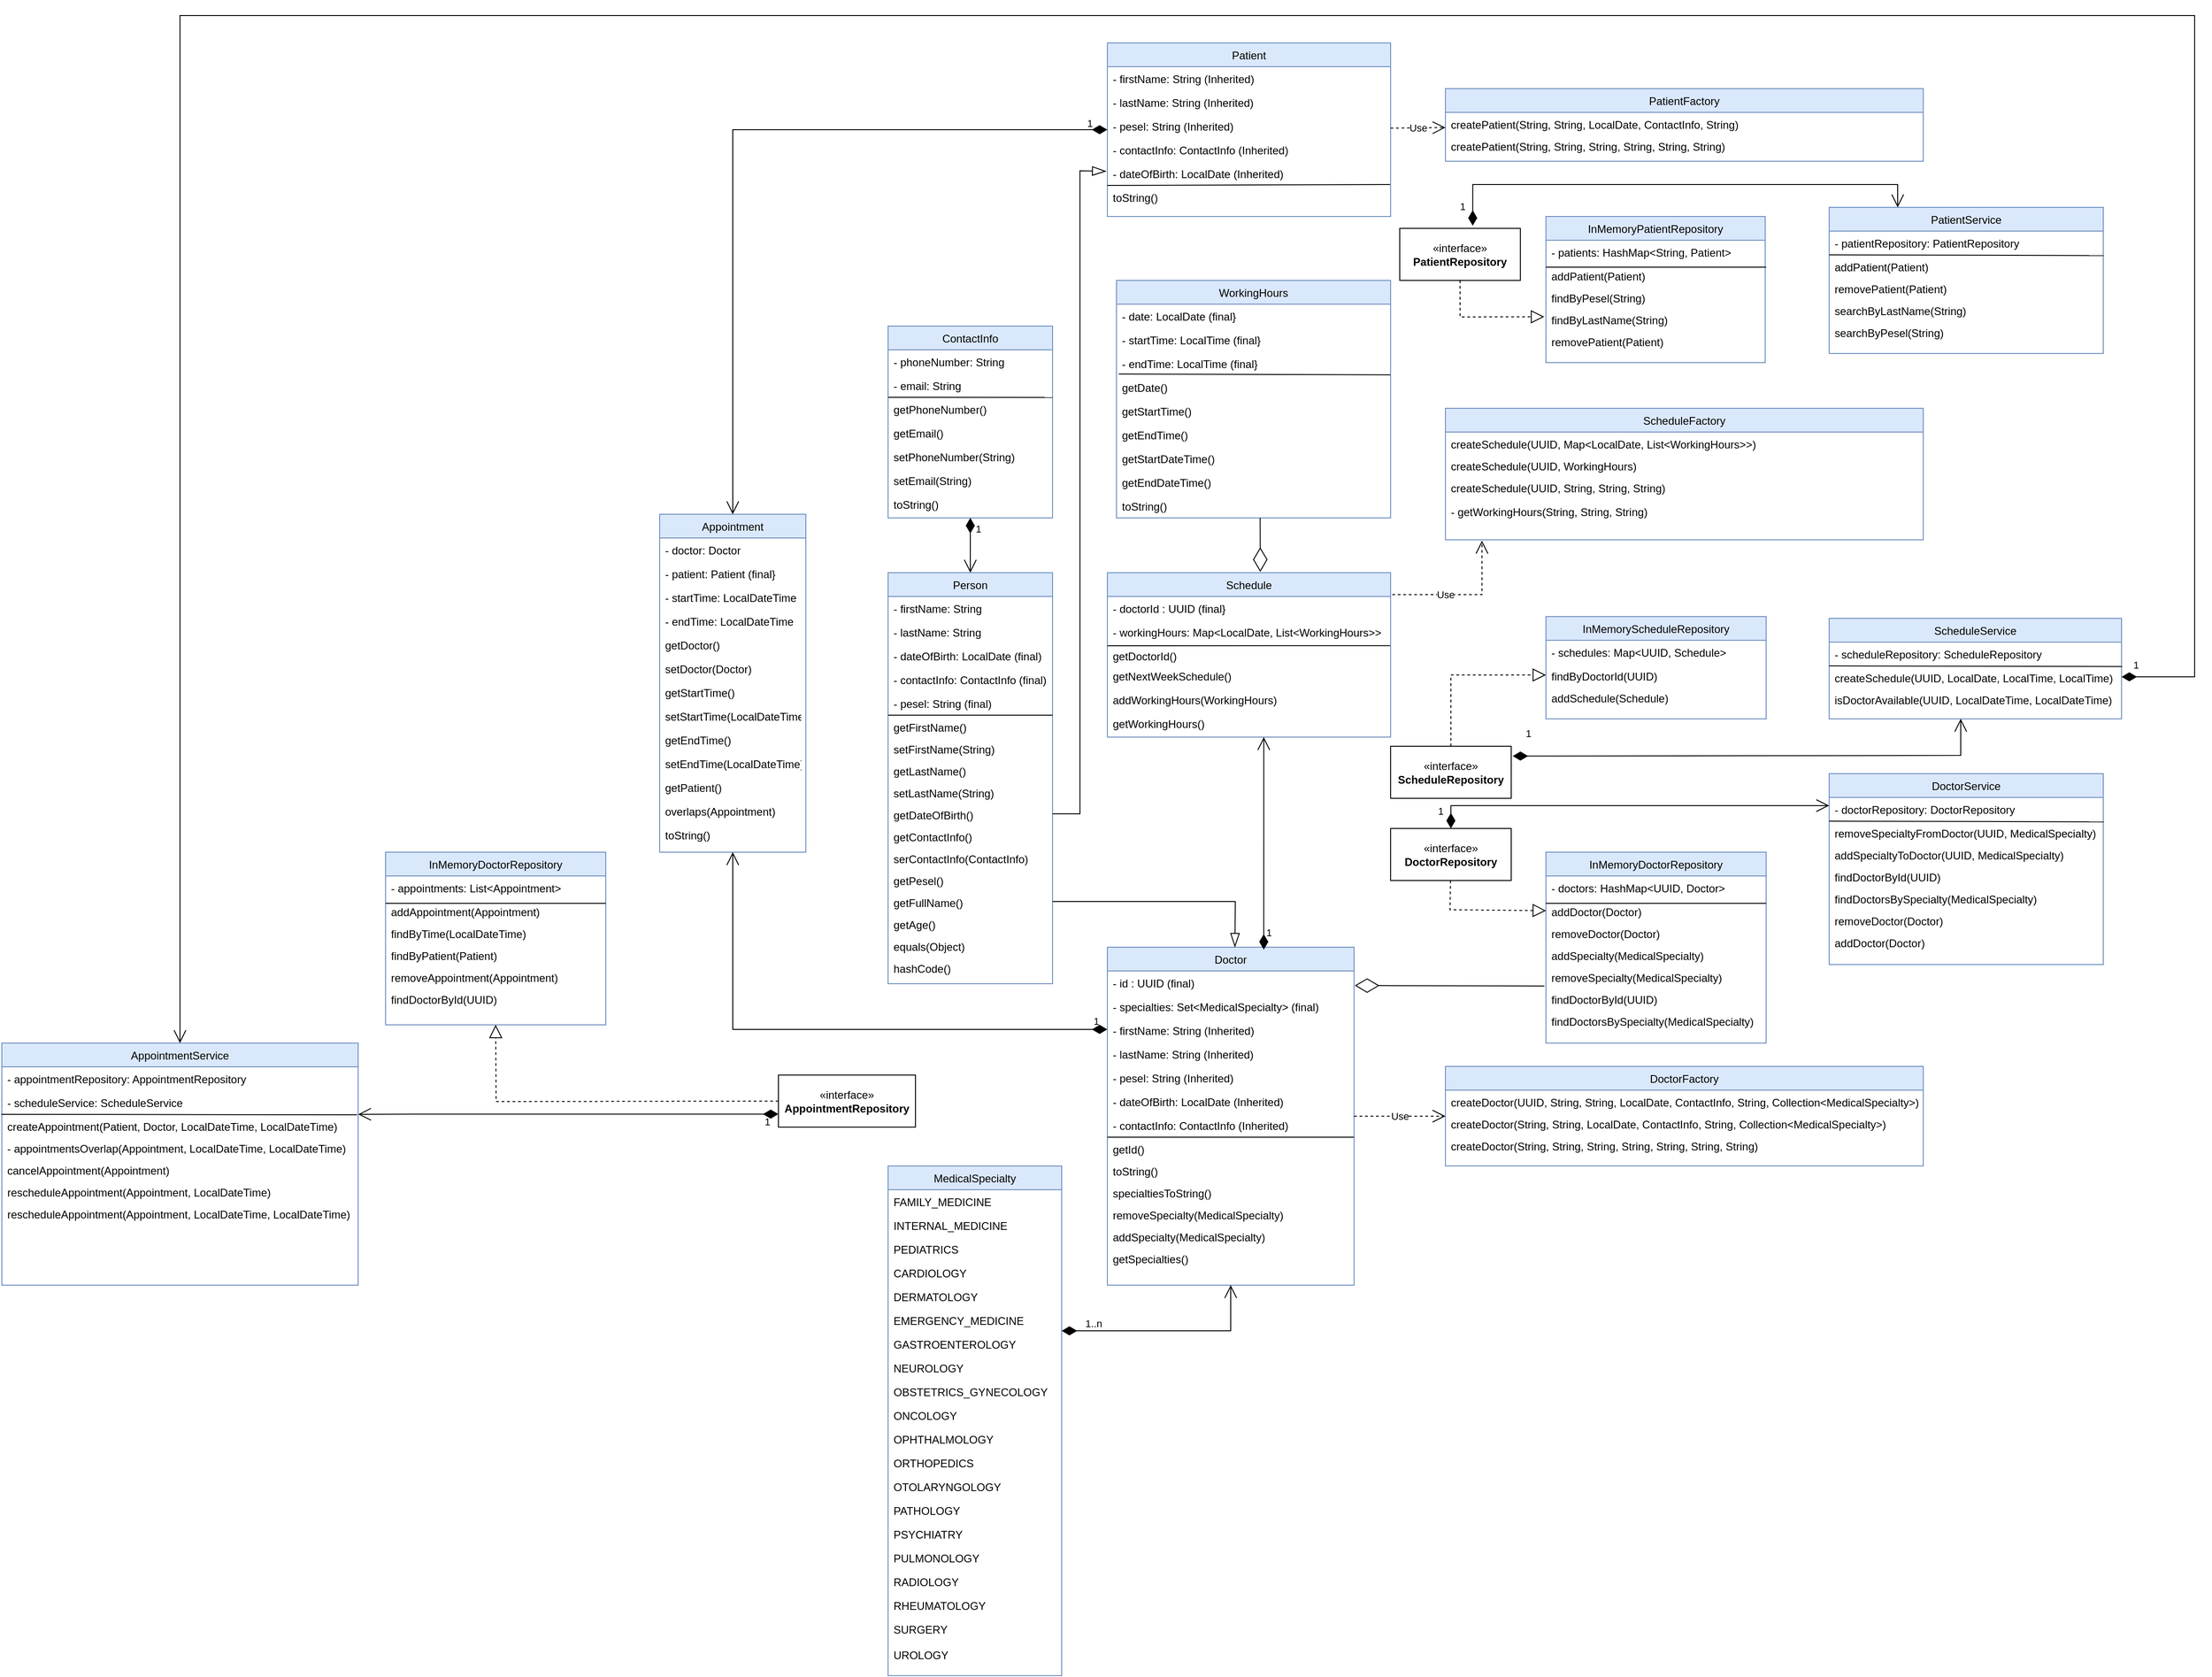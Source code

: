 <mxfile version="25.0.3">
  <diagram id="C5RBs43oDa-KdzZeNtuy" name="Page-1">
    <mxGraphModel dx="3112" dy="1792" grid="1" gridSize="10" guides="1" tooltips="1" connect="1" arrows="1" fold="1" page="0" pageScale="1" pageWidth="827" pageHeight="1169" math="0" shadow="0">
      <root>
        <mxCell id="WIyWlLk6GJQsqaUBKTNV-0" />
        <mxCell id="WIyWlLk6GJQsqaUBKTNV-1" parent="WIyWlLk6GJQsqaUBKTNV-0" />
        <mxCell id="zkfFHV4jXpPFQw0GAbJ--0" value="Person" style="swimlane;fontStyle=0;align=center;verticalAlign=top;childLayout=stackLayout;horizontal=1;startSize=26;horizontalStack=0;resizeParent=1;resizeLast=0;collapsible=1;marginBottom=0;rounded=0;shadow=0;strokeWidth=1;fillColor=#dae8fc;strokeColor=#6c8ebf;labelBackgroundColor=none;" parent="WIyWlLk6GJQsqaUBKTNV-1" vertex="1">
          <mxGeometry x="70" y="200" width="180" height="450" as="geometry">
            <mxRectangle x="230" y="140" width="160" height="26" as="alternateBounds" />
          </mxGeometry>
        </mxCell>
        <mxCell id="zkfFHV4jXpPFQw0GAbJ--1" value="- firstName: String" style="text;align=left;verticalAlign=top;spacingLeft=4;spacingRight=4;overflow=hidden;rotatable=0;points=[[0,0.5],[1,0.5]];portConstraint=eastwest;labelBackgroundColor=none;" parent="zkfFHV4jXpPFQw0GAbJ--0" vertex="1">
          <mxGeometry y="26" width="180" height="26" as="geometry" />
        </mxCell>
        <mxCell id="zkfFHV4jXpPFQw0GAbJ--2" value="- lastName: String" style="text;align=left;verticalAlign=top;spacingLeft=4;spacingRight=4;overflow=hidden;rotatable=0;points=[[0,0.5],[1,0.5]];portConstraint=eastwest;rounded=0;shadow=0;html=0;labelBackgroundColor=none;" parent="zkfFHV4jXpPFQw0GAbJ--0" vertex="1">
          <mxGeometry y="52" width="180" height="26" as="geometry" />
        </mxCell>
        <mxCell id="zkfFHV4jXpPFQw0GAbJ--3" value="- dateOfBirth: LocalDate (final)" style="text;align=left;verticalAlign=top;spacingLeft=4;spacingRight=4;overflow=hidden;rotatable=0;points=[[0,0.5],[1,0.5]];portConstraint=eastwest;rounded=0;shadow=0;html=0;labelBackgroundColor=none;" parent="zkfFHV4jXpPFQw0GAbJ--0" vertex="1">
          <mxGeometry y="78" width="180" height="26" as="geometry" />
        </mxCell>
        <mxCell id="zkfFHV4jXpPFQw0GAbJ--5" value="- contactInfo: ContactInfo (final)" style="text;align=left;verticalAlign=top;spacingLeft=4;spacingRight=4;overflow=hidden;rotatable=0;points=[[0,0.5],[1,0.5]];portConstraint=eastwest;labelBackgroundColor=none;" parent="zkfFHV4jXpPFQw0GAbJ--0" vertex="1">
          <mxGeometry y="104" width="180" height="26" as="geometry" />
        </mxCell>
        <mxCell id="qNMEtjen3fKqHc-59OnJ-0" value="- pesel: String (final)" style="text;align=left;verticalAlign=top;spacingLeft=4;spacingRight=4;overflow=hidden;rotatable=0;points=[[0,0.5],[1,0.5]];portConstraint=eastwest;rounded=0;shadow=0;html=0;labelBackgroundColor=none;" parent="zkfFHV4jXpPFQw0GAbJ--0" vertex="1">
          <mxGeometry y="130" width="180" height="26" as="geometry" />
        </mxCell>
        <mxCell id="qNMEtjen3fKqHc-59OnJ-61" value="" style="endArrow=none;html=1;rounded=0;labelBackgroundColor=none;" parent="zkfFHV4jXpPFQw0GAbJ--0" edge="1">
          <mxGeometry width="50" height="50" relative="1" as="geometry">
            <mxPoint y="156" as="sourcePoint" />
            <mxPoint x="180" y="156" as="targetPoint" />
          </mxGeometry>
        </mxCell>
        <mxCell id="qNMEtjen3fKqHc-59OnJ-62" value="getFirstName()" style="text;align=left;verticalAlign=top;spacingLeft=4;spacingRight=4;overflow=hidden;rotatable=0;points=[[0,0.5],[1,0.5]];portConstraint=eastwest;rounded=0;shadow=0;html=0;labelBackgroundColor=none;" parent="zkfFHV4jXpPFQw0GAbJ--0" vertex="1">
          <mxGeometry y="156" width="180" height="24" as="geometry" />
        </mxCell>
        <mxCell id="qNMEtjen3fKqHc-59OnJ-63" value="setFirstName(String)" style="text;align=left;verticalAlign=top;spacingLeft=4;spacingRight=4;overflow=hidden;rotatable=0;points=[[0,0.5],[1,0.5]];portConstraint=eastwest;rounded=0;shadow=0;html=0;labelBackgroundColor=none;" parent="zkfFHV4jXpPFQw0GAbJ--0" vertex="1">
          <mxGeometry y="180" width="180" height="24" as="geometry" />
        </mxCell>
        <mxCell id="qNMEtjen3fKqHc-59OnJ-64" value="getLastName()" style="text;align=left;verticalAlign=top;spacingLeft=4;spacingRight=4;overflow=hidden;rotatable=0;points=[[0,0.5],[1,0.5]];portConstraint=eastwest;rounded=0;shadow=0;html=0;labelBackgroundColor=none;" parent="zkfFHV4jXpPFQw0GAbJ--0" vertex="1">
          <mxGeometry y="204" width="180" height="24" as="geometry" />
        </mxCell>
        <mxCell id="qNMEtjen3fKqHc-59OnJ-65" value="setLastName(String)" style="text;align=left;verticalAlign=top;spacingLeft=4;spacingRight=4;overflow=hidden;rotatable=0;points=[[0,0.5],[1,0.5]];portConstraint=eastwest;rounded=0;shadow=0;html=0;labelBackgroundColor=none;" parent="zkfFHV4jXpPFQw0GAbJ--0" vertex="1">
          <mxGeometry y="228" width="180" height="24" as="geometry" />
        </mxCell>
        <mxCell id="qNMEtjen3fKqHc-59OnJ-66" value="getDateOfBirth()" style="text;align=left;verticalAlign=top;spacingLeft=4;spacingRight=4;overflow=hidden;rotatable=0;points=[[0,0.5],[1,0.5]];portConstraint=eastwest;rounded=0;shadow=0;html=0;labelBackgroundColor=none;" parent="zkfFHV4jXpPFQw0GAbJ--0" vertex="1">
          <mxGeometry y="252" width="180" height="24" as="geometry" />
        </mxCell>
        <mxCell id="qNMEtjen3fKqHc-59OnJ-68" value="getContactInfo()" style="text;align=left;verticalAlign=top;spacingLeft=4;spacingRight=4;overflow=hidden;rotatable=0;points=[[0,0.5],[1,0.5]];portConstraint=eastwest;rounded=0;shadow=0;html=0;labelBackgroundColor=none;" parent="zkfFHV4jXpPFQw0GAbJ--0" vertex="1">
          <mxGeometry y="276" width="180" height="24" as="geometry" />
        </mxCell>
        <mxCell id="qNMEtjen3fKqHc-59OnJ-69" value="serContactInfo(ContactInfo)" style="text;align=left;verticalAlign=top;spacingLeft=4;spacingRight=4;overflow=hidden;rotatable=0;points=[[0,0.5],[1,0.5]];portConstraint=eastwest;rounded=0;shadow=0;html=0;labelBackgroundColor=none;" parent="zkfFHV4jXpPFQw0GAbJ--0" vertex="1">
          <mxGeometry y="300" width="180" height="24" as="geometry" />
        </mxCell>
        <mxCell id="qNMEtjen3fKqHc-59OnJ-70" value="getPesel()" style="text;align=left;verticalAlign=top;spacingLeft=4;spacingRight=4;overflow=hidden;rotatable=0;points=[[0,0.5],[1,0.5]];portConstraint=eastwest;rounded=0;shadow=0;html=0;labelBackgroundColor=none;" parent="zkfFHV4jXpPFQw0GAbJ--0" vertex="1">
          <mxGeometry y="324" width="180" height="24" as="geometry" />
        </mxCell>
        <mxCell id="qNMEtjen3fKqHc-59OnJ-71" value="getFullName()" style="text;align=left;verticalAlign=top;spacingLeft=4;spacingRight=4;overflow=hidden;rotatable=0;points=[[0,0.5],[1,0.5]];portConstraint=eastwest;rounded=0;shadow=0;html=0;labelBackgroundColor=none;" parent="zkfFHV4jXpPFQw0GAbJ--0" vertex="1">
          <mxGeometry y="348" width="180" height="24" as="geometry" />
        </mxCell>
        <mxCell id="qNMEtjen3fKqHc-59OnJ-72" value="getAge()" style="text;align=left;verticalAlign=top;spacingLeft=4;spacingRight=4;overflow=hidden;rotatable=0;points=[[0,0.5],[1,0.5]];portConstraint=eastwest;rounded=0;shadow=0;html=0;labelBackgroundColor=none;" parent="zkfFHV4jXpPFQw0GAbJ--0" vertex="1">
          <mxGeometry y="372" width="180" height="24" as="geometry" />
        </mxCell>
        <mxCell id="qNMEtjen3fKqHc-59OnJ-73" value="equals(Object)" style="text;align=left;verticalAlign=top;spacingLeft=4;spacingRight=4;overflow=hidden;rotatable=0;points=[[0,0.5],[1,0.5]];portConstraint=eastwest;rounded=0;shadow=0;html=0;labelBackgroundColor=none;" parent="zkfFHV4jXpPFQw0GAbJ--0" vertex="1">
          <mxGeometry y="396" width="180" height="24" as="geometry" />
        </mxCell>
        <mxCell id="qNMEtjen3fKqHc-59OnJ-74" value="hashCode()" style="text;align=left;verticalAlign=top;spacingLeft=4;spacingRight=4;overflow=hidden;rotatable=0;points=[[0,0.5],[1,0.5]];portConstraint=eastwest;rounded=0;shadow=0;html=0;labelBackgroundColor=none;" parent="zkfFHV4jXpPFQw0GAbJ--0" vertex="1">
          <mxGeometry y="420" width="180" height="24" as="geometry" />
        </mxCell>
        <mxCell id="zkfFHV4jXpPFQw0GAbJ--6" value="Patient" style="swimlane;fontStyle=0;align=center;verticalAlign=top;childLayout=stackLayout;horizontal=1;startSize=26;horizontalStack=0;resizeParent=1;resizeLast=0;collapsible=1;marginBottom=0;rounded=0;shadow=0;strokeWidth=1;fillColor=#dae8fc;strokeColor=#6c8ebf;labelBackgroundColor=none;" parent="WIyWlLk6GJQsqaUBKTNV-1" vertex="1">
          <mxGeometry x="310" y="-380" width="310" height="190" as="geometry">
            <mxRectangle x="130" y="380" width="160" height="26" as="alternateBounds" />
          </mxGeometry>
        </mxCell>
        <mxCell id="qNMEtjen3fKqHc-59OnJ-75" value="- firstName: String (Inherited)&#xa;" style="text;align=left;verticalAlign=top;spacingLeft=4;spacingRight=4;overflow=hidden;rotatable=0;points=[[0,0.5],[1,0.5]];portConstraint=eastwest;labelBackgroundColor=none;" parent="zkfFHV4jXpPFQw0GAbJ--6" vertex="1">
          <mxGeometry y="26" width="310" height="26" as="geometry" />
        </mxCell>
        <mxCell id="qNMEtjen3fKqHc-59OnJ-76" value="- lastName: String (Inherited)&#xa;" style="text;align=left;verticalAlign=top;spacingLeft=4;spacingRight=4;overflow=hidden;rotatable=0;points=[[0,0.5],[1,0.5]];portConstraint=eastwest;rounded=0;shadow=0;html=0;labelBackgroundColor=none;" parent="zkfFHV4jXpPFQw0GAbJ--6" vertex="1">
          <mxGeometry y="52" width="310" height="26" as="geometry" />
        </mxCell>
        <mxCell id="qNMEtjen3fKqHc-59OnJ-79" value="- pesel: String (Inherited)&#xa;" style="text;align=left;verticalAlign=top;spacingLeft=4;spacingRight=4;overflow=hidden;rotatable=0;points=[[0,0.5],[1,0.5]];portConstraint=eastwest;rounded=0;shadow=0;html=0;labelBackgroundColor=none;" parent="zkfFHV4jXpPFQw0GAbJ--6" vertex="1">
          <mxGeometry y="78" width="310" height="26" as="geometry" />
        </mxCell>
        <mxCell id="qNMEtjen3fKqHc-59OnJ-78" value="- contactInfo: ContactInfo (Inherited)&#xa;" style="text;align=left;verticalAlign=top;spacingLeft=4;spacingRight=4;overflow=hidden;rotatable=0;points=[[0,0.5],[1,0.5]];portConstraint=eastwest;labelBackgroundColor=none;" parent="zkfFHV4jXpPFQw0GAbJ--6" vertex="1">
          <mxGeometry y="104" width="310" height="26" as="geometry" />
        </mxCell>
        <mxCell id="qNMEtjen3fKqHc-59OnJ-77" value="- dateOfBirth: LocalDate (Inherited)&#xa;" style="text;align=left;verticalAlign=top;spacingLeft=4;spacingRight=4;overflow=hidden;rotatable=0;points=[[0,0.5],[1,0.5]];portConstraint=eastwest;rounded=0;shadow=0;html=0;labelBackgroundColor=none;" parent="zkfFHV4jXpPFQw0GAbJ--6" vertex="1">
          <mxGeometry y="130" width="310" height="26" as="geometry" />
        </mxCell>
        <mxCell id="qNMEtjen3fKqHc-59OnJ-80" value="" style="endArrow=none;html=1;rounded=0;labelBackgroundColor=none;entryX=0.998;entryY=-0.04;entryDx=0;entryDy=0;entryPerimeter=0;" parent="zkfFHV4jXpPFQw0GAbJ--6" edge="1" target="1ibrTMra2qMC6ED4s-tT-8">
          <mxGeometry width="50" height="50" relative="1" as="geometry">
            <mxPoint y="156" as="sourcePoint" />
            <mxPoint x="470" y="156" as="targetPoint" />
          </mxGeometry>
        </mxCell>
        <mxCell id="1ibrTMra2qMC6ED4s-tT-8" value="toString()" style="text;align=left;verticalAlign=top;spacingLeft=4;spacingRight=4;overflow=hidden;rotatable=0;points=[[0,0.5],[1,0.5]];portConstraint=eastwest;rounded=0;shadow=0;html=0;labelBackgroundColor=none;" parent="zkfFHV4jXpPFQw0GAbJ--6" vertex="1">
          <mxGeometry y="156" width="310" height="24" as="geometry" />
        </mxCell>
        <mxCell id="zkfFHV4jXpPFQw0GAbJ--13" value="Doctor" style="swimlane;fontStyle=0;align=center;verticalAlign=top;childLayout=stackLayout;horizontal=1;startSize=26;horizontalStack=0;resizeParent=1;resizeLast=0;collapsible=1;marginBottom=0;rounded=0;shadow=0;strokeWidth=1;fillColor=#dae8fc;strokeColor=#6c8ebf;labelBackgroundColor=none;" parent="WIyWlLk6GJQsqaUBKTNV-1" vertex="1">
          <mxGeometry x="310" y="610" width="270" height="370" as="geometry">
            <mxRectangle x="340" y="380" width="170" height="26" as="alternateBounds" />
          </mxGeometry>
        </mxCell>
        <mxCell id="qNMEtjen3fKqHc-59OnJ-8" value="- id : UUID (final)" style="text;align=left;verticalAlign=top;spacingLeft=4;spacingRight=4;overflow=hidden;rotatable=0;points=[[0,0.5],[1,0.5]];portConstraint=eastwest;rounded=0;shadow=0;html=0;labelBackgroundColor=none;" parent="zkfFHV4jXpPFQw0GAbJ--13" vertex="1">
          <mxGeometry y="26" width="270" height="26" as="geometry" />
        </mxCell>
        <mxCell id="qNMEtjen3fKqHc-59OnJ-7" value="- specialties: Set&lt;MedicalSpecialty&gt; (final)" style="text;align=left;verticalAlign=top;spacingLeft=4;spacingRight=4;overflow=hidden;rotatable=0;points=[[0,0.5],[1,0.5]];portConstraint=eastwest;rounded=0;shadow=0;html=0;labelBackgroundColor=none;" parent="zkfFHV4jXpPFQw0GAbJ--13" vertex="1">
          <mxGeometry y="52" width="270" height="26" as="geometry" />
        </mxCell>
        <mxCell id="qNMEtjen3fKqHc-59OnJ-90" value="- firstName: String (Inherited)&#xa;" style="text;align=left;verticalAlign=top;spacingLeft=4;spacingRight=4;overflow=hidden;rotatable=0;points=[[0,0.5],[1,0.5]];portConstraint=eastwest;labelBackgroundColor=none;" parent="zkfFHV4jXpPFQw0GAbJ--13" vertex="1">
          <mxGeometry y="78" width="270" height="26" as="geometry" />
        </mxCell>
        <mxCell id="qNMEtjen3fKqHc-59OnJ-91" value="- lastName: String (Inherited)&#xa;" style="text;align=left;verticalAlign=top;spacingLeft=4;spacingRight=4;overflow=hidden;rotatable=0;points=[[0,0.5],[1,0.5]];portConstraint=eastwest;rounded=0;shadow=0;html=0;labelBackgroundColor=none;" parent="zkfFHV4jXpPFQw0GAbJ--13" vertex="1">
          <mxGeometry y="104" width="270" height="26" as="geometry" />
        </mxCell>
        <mxCell id="qNMEtjen3fKqHc-59OnJ-92" value="- pesel: String (Inherited)&#xa;" style="text;align=left;verticalAlign=top;spacingLeft=4;spacingRight=4;overflow=hidden;rotatable=0;points=[[0,0.5],[1,0.5]];portConstraint=eastwest;rounded=0;shadow=0;html=0;labelBackgroundColor=none;" parent="zkfFHV4jXpPFQw0GAbJ--13" vertex="1">
          <mxGeometry y="130" width="270" height="26" as="geometry" />
        </mxCell>
        <mxCell id="qNMEtjen3fKqHc-59OnJ-94" value="- dateOfBirth: LocalDate (Inherited)&#xa;" style="text;align=left;verticalAlign=top;spacingLeft=4;spacingRight=4;overflow=hidden;rotatable=0;points=[[0,0.5],[1,0.5]];portConstraint=eastwest;rounded=0;shadow=0;html=0;labelBackgroundColor=none;" parent="zkfFHV4jXpPFQw0GAbJ--13" vertex="1">
          <mxGeometry y="156" width="270" height="26" as="geometry" />
        </mxCell>
        <mxCell id="qNMEtjen3fKqHc-59OnJ-93" value="- contactInfo: ContactInfo (Inherited)&#xa;" style="text;align=left;verticalAlign=top;spacingLeft=4;spacingRight=4;overflow=hidden;rotatable=0;points=[[0,0.5],[1,0.5]];portConstraint=eastwest;labelBackgroundColor=none;" parent="zkfFHV4jXpPFQw0GAbJ--13" vertex="1">
          <mxGeometry y="182" width="270" height="26" as="geometry" />
        </mxCell>
        <mxCell id="qNMEtjen3fKqHc-59OnJ-95" value="" style="endArrow=none;html=1;rounded=0;labelBackgroundColor=none;" parent="zkfFHV4jXpPFQw0GAbJ--13" edge="1">
          <mxGeometry width="50" height="50" relative="1" as="geometry">
            <mxPoint y="208" as="sourcePoint" />
            <mxPoint x="270" y="208" as="targetPoint" />
          </mxGeometry>
        </mxCell>
        <mxCell id="1ibrTMra2qMC6ED4s-tT-2" value="getId()" style="text;align=left;verticalAlign=top;spacingLeft=4;spacingRight=4;overflow=hidden;rotatable=0;points=[[0,0.5],[1,0.5]];portConstraint=eastwest;labelBackgroundColor=none;" parent="zkfFHV4jXpPFQw0GAbJ--13" vertex="1">
          <mxGeometry y="208" width="270" height="24" as="geometry" />
        </mxCell>
        <mxCell id="1ibrTMra2qMC6ED4s-tT-7" value="toString()" style="text;align=left;verticalAlign=top;spacingLeft=4;spacingRight=4;overflow=hidden;rotatable=0;points=[[0,0.5],[1,0.5]];portConstraint=eastwest;rounded=0;shadow=0;html=0;labelBackgroundColor=none;" parent="zkfFHV4jXpPFQw0GAbJ--13" vertex="1">
          <mxGeometry y="232" width="270" height="24" as="geometry" />
        </mxCell>
        <mxCell id="1ibrTMra2qMC6ED4s-tT-6" value="specialtiesToString()" style="text;align=left;verticalAlign=top;spacingLeft=4;spacingRight=4;overflow=hidden;rotatable=0;points=[[0,0.5],[1,0.5]];portConstraint=eastwest;labelBackgroundColor=none;" parent="zkfFHV4jXpPFQw0GAbJ--13" vertex="1">
          <mxGeometry y="256" width="270" height="24" as="geometry" />
        </mxCell>
        <mxCell id="1ibrTMra2qMC6ED4s-tT-5" value="removeSpecialty(MedicalSpecialty)" style="text;align=left;verticalAlign=top;spacingLeft=4;spacingRight=4;overflow=hidden;rotatable=0;points=[[0,0.5],[1,0.5]];portConstraint=eastwest;labelBackgroundColor=none;" parent="zkfFHV4jXpPFQw0GAbJ--13" vertex="1">
          <mxGeometry y="280" width="270" height="24" as="geometry" />
        </mxCell>
        <mxCell id="1ibrTMra2qMC6ED4s-tT-4" value="addSpecialty(MedicalSpecialty)" style="text;align=left;verticalAlign=top;spacingLeft=4;spacingRight=4;overflow=hidden;rotatable=0;points=[[0,0.5],[1,0.5]];portConstraint=eastwest;labelBackgroundColor=none;" parent="zkfFHV4jXpPFQw0GAbJ--13" vertex="1">
          <mxGeometry y="304" width="270" height="24" as="geometry" />
        </mxCell>
        <mxCell id="1ibrTMra2qMC6ED4s-tT-3" value="getSpecialties() " style="text;align=left;verticalAlign=top;spacingLeft=4;spacingRight=4;overflow=hidden;rotatable=0;points=[[0,0.5],[1,0.5]];portConstraint=eastwest;labelBackgroundColor=none;" parent="zkfFHV4jXpPFQw0GAbJ--13" vertex="1">
          <mxGeometry y="328" width="270" height="24" as="geometry" />
        </mxCell>
        <mxCell id="zkfFHV4jXpPFQw0GAbJ--17" value="Appointment" style="swimlane;fontStyle=0;align=center;verticalAlign=top;childLayout=stackLayout;horizontal=1;startSize=26;horizontalStack=0;resizeParent=1;resizeLast=0;collapsible=1;marginBottom=0;rounded=0;shadow=0;strokeWidth=1;fillColor=#dae8fc;strokeColor=#6c8ebf;labelBackgroundColor=none;" parent="WIyWlLk6GJQsqaUBKTNV-1" vertex="1">
          <mxGeometry x="-180" y="136" width="160" height="370" as="geometry">
            <mxRectangle x="550" y="140" width="160" height="26" as="alternateBounds" />
          </mxGeometry>
        </mxCell>
        <mxCell id="qNMEtjen3fKqHc-59OnJ-10" value="- doctor: Doctor" style="text;align=left;verticalAlign=top;spacingLeft=4;spacingRight=4;overflow=hidden;rotatable=0;points=[[0,0.5],[1,0.5]];portConstraint=eastwest;labelBackgroundColor=none;" parent="zkfFHV4jXpPFQw0GAbJ--17" vertex="1">
          <mxGeometry y="26" width="160" height="26" as="geometry" />
        </mxCell>
        <mxCell id="qNMEtjen3fKqHc-59OnJ-11" value="- patient: Patient (final}" style="text;align=left;verticalAlign=top;spacingLeft=4;spacingRight=4;overflow=hidden;rotatable=0;points=[[0,0.5],[1,0.5]];portConstraint=eastwest;labelBackgroundColor=none;" parent="zkfFHV4jXpPFQw0GAbJ--17" vertex="1">
          <mxGeometry y="52" width="160" height="26" as="geometry" />
        </mxCell>
        <mxCell id="qNMEtjen3fKqHc-59OnJ-12" value="- startTime: LocalDateTime" style="text;align=left;verticalAlign=top;spacingLeft=4;spacingRight=4;overflow=hidden;rotatable=0;points=[[0,0.5],[1,0.5]];portConstraint=eastwest;labelBackgroundColor=none;" parent="zkfFHV4jXpPFQw0GAbJ--17" vertex="1">
          <mxGeometry y="78" width="160" height="26" as="geometry" />
        </mxCell>
        <mxCell id="qNMEtjen3fKqHc-59OnJ-13" value="- endTime: LocalDateTime" style="text;align=left;verticalAlign=top;spacingLeft=4;spacingRight=4;overflow=hidden;rotatable=0;points=[[0,0.5],[1,0.5]];portConstraint=eastwest;labelBackgroundColor=none;" parent="zkfFHV4jXpPFQw0GAbJ--17" vertex="1">
          <mxGeometry y="104" width="160" height="26" as="geometry" />
        </mxCell>
        <mxCell id="qNMEtjen3fKqHc-59OnJ-105" value="getDoctor()" style="text;align=left;verticalAlign=top;spacingLeft=4;spacingRight=4;overflow=hidden;rotatable=0;points=[[0,0.5],[1,0.5]];portConstraint=eastwest;labelBackgroundColor=none;" parent="zkfFHV4jXpPFQw0GAbJ--17" vertex="1">
          <mxGeometry y="130" width="160" height="26" as="geometry" />
        </mxCell>
        <mxCell id="qNMEtjen3fKqHc-59OnJ-106" value="setDoctor(Doctor)" style="text;align=left;verticalAlign=top;spacingLeft=4;spacingRight=4;overflow=hidden;rotatable=0;points=[[0,0.5],[1,0.5]];portConstraint=eastwest;labelBackgroundColor=none;" parent="zkfFHV4jXpPFQw0GAbJ--17" vertex="1">
          <mxGeometry y="156" width="160" height="26" as="geometry" />
        </mxCell>
        <mxCell id="qNMEtjen3fKqHc-59OnJ-107" value="getStartTime()" style="text;align=left;verticalAlign=top;spacingLeft=4;spacingRight=4;overflow=hidden;rotatable=0;points=[[0,0.5],[1,0.5]];portConstraint=eastwest;labelBackgroundColor=none;" parent="zkfFHV4jXpPFQw0GAbJ--17" vertex="1">
          <mxGeometry y="182" width="160" height="26" as="geometry" />
        </mxCell>
        <mxCell id="qNMEtjen3fKqHc-59OnJ-108" value="setStartTime(LocalDateTime)" style="text;align=left;verticalAlign=top;spacingLeft=4;spacingRight=4;overflow=hidden;rotatable=0;points=[[0,0.5],[1,0.5]];portConstraint=eastwest;labelBackgroundColor=none;" parent="zkfFHV4jXpPFQw0GAbJ--17" vertex="1">
          <mxGeometry y="208" width="160" height="26" as="geometry" />
        </mxCell>
        <mxCell id="qNMEtjen3fKqHc-59OnJ-109" value="getEndTime()" style="text;align=left;verticalAlign=top;spacingLeft=4;spacingRight=4;overflow=hidden;rotatable=0;points=[[0,0.5],[1,0.5]];portConstraint=eastwest;labelBackgroundColor=none;" parent="zkfFHV4jXpPFQw0GAbJ--17" vertex="1">
          <mxGeometry y="234" width="160" height="26" as="geometry" />
        </mxCell>
        <mxCell id="qNMEtjen3fKqHc-59OnJ-110" value="setEndTime(LocalDateTime)" style="text;align=left;verticalAlign=top;spacingLeft=4;spacingRight=4;overflow=hidden;rotatable=0;points=[[0,0.5],[1,0.5]];portConstraint=eastwest;labelBackgroundColor=none;" parent="zkfFHV4jXpPFQw0GAbJ--17" vertex="1">
          <mxGeometry y="260" width="160" height="26" as="geometry" />
        </mxCell>
        <mxCell id="qNMEtjen3fKqHc-59OnJ-111" value="getPatient()" style="text;align=left;verticalAlign=top;spacingLeft=4;spacingRight=4;overflow=hidden;rotatable=0;points=[[0,0.5],[1,0.5]];portConstraint=eastwest;labelBackgroundColor=none;" parent="zkfFHV4jXpPFQw0GAbJ--17" vertex="1">
          <mxGeometry y="286" width="160" height="26" as="geometry" />
        </mxCell>
        <mxCell id="qNMEtjen3fKqHc-59OnJ-112" value=" overlaps(Appointment)" style="text;align=left;verticalAlign=top;spacingLeft=4;spacingRight=4;overflow=hidden;rotatable=0;points=[[0,0.5],[1,0.5]];portConstraint=eastwest;labelBackgroundColor=none;" parent="zkfFHV4jXpPFQw0GAbJ--17" vertex="1">
          <mxGeometry y="312" width="160" height="26" as="geometry" />
        </mxCell>
        <mxCell id="qNMEtjen3fKqHc-59OnJ-113" value="toString()" style="text;align=left;verticalAlign=top;spacingLeft=4;spacingRight=4;overflow=hidden;rotatable=0;points=[[0,0.5],[1,0.5]];portConstraint=eastwest;rounded=0;shadow=0;html=0;labelBackgroundColor=none;" parent="zkfFHV4jXpPFQw0GAbJ--17" vertex="1">
          <mxGeometry y="338" width="160" height="32" as="geometry" />
        </mxCell>
        <mxCell id="qNMEtjen3fKqHc-59OnJ-2" value="ContactInfo" style="swimlane;fontStyle=0;align=center;verticalAlign=top;childLayout=stackLayout;horizontal=1;startSize=26;horizontalStack=0;resizeParent=1;resizeLast=0;collapsible=1;marginBottom=0;rounded=0;shadow=0;strokeWidth=1;fillColor=#dae8fc;strokeColor=#6c8ebf;labelBackgroundColor=none;" parent="WIyWlLk6GJQsqaUBKTNV-1" vertex="1">
          <mxGeometry x="70" y="-70" width="180" height="210" as="geometry">
            <mxRectangle x="550" y="140" width="160" height="26" as="alternateBounds" />
          </mxGeometry>
        </mxCell>
        <mxCell id="qNMEtjen3fKqHc-59OnJ-3" value="- phoneNumber: String" style="text;align=left;verticalAlign=top;spacingLeft=4;spacingRight=4;overflow=hidden;rotatable=0;points=[[0,0.5],[1,0.5]];portConstraint=eastwest;rounded=0;shadow=0;html=0;labelBackgroundColor=none;" parent="qNMEtjen3fKqHc-59OnJ-2" vertex="1">
          <mxGeometry y="26" width="180" height="26" as="geometry" />
        </mxCell>
        <mxCell id="qNMEtjen3fKqHc-59OnJ-4" value="- email: String" style="text;align=left;verticalAlign=top;spacingLeft=4;spacingRight=4;overflow=hidden;rotatable=0;points=[[0,0.5],[1,0.5]];portConstraint=eastwest;rounded=0;shadow=0;html=0;labelBackgroundColor=none;" parent="qNMEtjen3fKqHc-59OnJ-2" vertex="1">
          <mxGeometry y="52" width="180" height="26" as="geometry" />
        </mxCell>
        <mxCell id="qNMEtjen3fKqHc-59OnJ-82" value="" style="endArrow=none;html=1;rounded=0;entryX=1;entryY=0.005;entryDx=0;entryDy=0;entryPerimeter=0;labelBackgroundColor=none;" parent="qNMEtjen3fKqHc-59OnJ-2" target="qNMEtjen3fKqHc-59OnJ-83" edge="1">
          <mxGeometry width="50" height="50" relative="1" as="geometry">
            <mxPoint y="78" as="sourcePoint" />
            <mxPoint x="160" y="80" as="targetPoint" />
          </mxGeometry>
        </mxCell>
        <mxCell id="qNMEtjen3fKqHc-59OnJ-83" value="getPhoneNumber()" style="text;align=left;verticalAlign=top;spacingLeft=4;spacingRight=4;overflow=hidden;rotatable=0;points=[[0,0.5],[1,0.5]];portConstraint=eastwest;rounded=0;shadow=0;html=0;labelBackgroundColor=none;" parent="qNMEtjen3fKqHc-59OnJ-2" vertex="1">
          <mxGeometry y="78" width="180" height="26" as="geometry" />
        </mxCell>
        <mxCell id="qNMEtjen3fKqHc-59OnJ-84" value="getEmail()" style="text;align=left;verticalAlign=top;spacingLeft=4;spacingRight=4;overflow=hidden;rotatable=0;points=[[0,0.5],[1,0.5]];portConstraint=eastwest;rounded=0;shadow=0;html=0;labelBackgroundColor=none;" parent="qNMEtjen3fKqHc-59OnJ-2" vertex="1">
          <mxGeometry y="104" width="180" height="26" as="geometry" />
        </mxCell>
        <mxCell id="qNMEtjen3fKqHc-59OnJ-85" value="setPhoneNumber(String)" style="text;align=left;verticalAlign=top;spacingLeft=4;spacingRight=4;overflow=hidden;rotatable=0;points=[[0,0.5],[1,0.5]];portConstraint=eastwest;rounded=0;shadow=0;html=0;labelBackgroundColor=none;" parent="qNMEtjen3fKqHc-59OnJ-2" vertex="1">
          <mxGeometry y="130" width="180" height="26" as="geometry" />
        </mxCell>
        <mxCell id="qNMEtjen3fKqHc-59OnJ-86" value="setEmail(String)" style="text;align=left;verticalAlign=top;spacingLeft=4;spacingRight=4;overflow=hidden;rotatable=0;points=[[0,0.5],[1,0.5]];portConstraint=eastwest;rounded=0;shadow=0;html=0;labelBackgroundColor=none;" parent="qNMEtjen3fKqHc-59OnJ-2" vertex="1">
          <mxGeometry y="156" width="180" height="26" as="geometry" />
        </mxCell>
        <mxCell id="qNMEtjen3fKqHc-59OnJ-87" value="toString()" style="text;align=left;verticalAlign=top;spacingLeft=4;spacingRight=4;overflow=hidden;rotatable=0;points=[[0,0.5],[1,0.5]];portConstraint=eastwest;rounded=0;shadow=0;html=0;labelBackgroundColor=none;" parent="qNMEtjen3fKqHc-59OnJ-2" vertex="1">
          <mxGeometry y="182" width="180" height="26" as="geometry" />
        </mxCell>
        <mxCell id="qNMEtjen3fKqHc-59OnJ-14" value="Schedule" style="swimlane;fontStyle=0;align=center;verticalAlign=top;childLayout=stackLayout;horizontal=1;startSize=26;horizontalStack=0;resizeParent=1;resizeLast=0;collapsible=1;marginBottom=0;rounded=0;shadow=0;strokeWidth=1;fillColor=#dae8fc;strokeColor=#6c8ebf;labelBackgroundColor=none;" parent="WIyWlLk6GJQsqaUBKTNV-1" vertex="1">
          <mxGeometry x="310" y="200" width="310" height="180" as="geometry">
            <mxRectangle x="550" y="140" width="160" height="26" as="alternateBounds" />
          </mxGeometry>
        </mxCell>
        <mxCell id="qNMEtjen3fKqHc-59OnJ-19" value="- doctorId : UUID (final}" style="text;align=left;verticalAlign=top;spacingLeft=4;spacingRight=4;overflow=hidden;rotatable=0;points=[[0,0.5],[1,0.5]];portConstraint=eastwest;rounded=0;shadow=0;html=0;labelBackgroundColor=none;" parent="qNMEtjen3fKqHc-59OnJ-14" vertex="1">
          <mxGeometry y="26" width="310" height="26" as="geometry" />
        </mxCell>
        <mxCell id="qNMEtjen3fKqHc-59OnJ-20" value="- workingHours: Map&lt;LocalDate, List&lt;WorkingHours&gt;&gt;" style="text;align=left;verticalAlign=top;spacingLeft=4;spacingRight=4;overflow=hidden;rotatable=0;points=[[0,0.5],[1,0.5]];portConstraint=eastwest;rounded=0;shadow=0;html=0;labelBackgroundColor=none;" parent="qNMEtjen3fKqHc-59OnJ-14" vertex="1">
          <mxGeometry y="52" width="310" height="26" as="geometry" />
        </mxCell>
        <mxCell id="qNMEtjen3fKqHc-59OnJ-114" value="" style="endArrow=none;html=1;rounded=0;labelBackgroundColor=none;entryX=0.998;entryY=1.07;entryDx=0;entryDy=0;entryPerimeter=0;" parent="qNMEtjen3fKqHc-59OnJ-14" target="qNMEtjen3fKqHc-59OnJ-20" edge="1">
          <mxGeometry width="50" height="50" relative="1" as="geometry">
            <mxPoint y="80" as="sourcePoint" />
            <mxPoint x="300" y="80" as="targetPoint" />
          </mxGeometry>
        </mxCell>
        <mxCell id="qNMEtjen3fKqHc-59OnJ-115" value="getDoctorId()" style="text;align=left;verticalAlign=top;spacingLeft=4;spacingRight=4;overflow=hidden;rotatable=0;points=[[0,0.5],[1,0.5]];portConstraint=eastwest;rounded=0;shadow=0;html=0;labelBackgroundColor=none;" parent="qNMEtjen3fKqHc-59OnJ-14" vertex="1">
          <mxGeometry y="78" width="310" height="22" as="geometry" />
        </mxCell>
        <mxCell id="qNMEtjen3fKqHc-59OnJ-118" value="getNextWeekSchedule() " style="text;align=left;verticalAlign=top;spacingLeft=4;spacingRight=4;overflow=hidden;rotatable=0;points=[[0,0.5],[1,0.5]];portConstraint=eastwest;rounded=0;shadow=0;html=0;labelBackgroundColor=none;" parent="qNMEtjen3fKqHc-59OnJ-14" vertex="1">
          <mxGeometry y="100" width="310" height="26" as="geometry" />
        </mxCell>
        <mxCell id="qNMEtjen3fKqHc-59OnJ-117" value="addWorkingHours(WorkingHours) " style="text;align=left;verticalAlign=top;spacingLeft=4;spacingRight=4;overflow=hidden;rotatable=0;points=[[0,0.5],[1,0.5]];portConstraint=eastwest;rounded=0;shadow=0;html=0;labelBackgroundColor=none;" parent="qNMEtjen3fKqHc-59OnJ-14" vertex="1">
          <mxGeometry y="126" width="310" height="26" as="geometry" />
        </mxCell>
        <mxCell id="qNMEtjen3fKqHc-59OnJ-116" value="getWorkingHours() " style="text;align=left;verticalAlign=top;spacingLeft=4;spacingRight=4;overflow=hidden;rotatable=0;points=[[0,0.5],[1,0.5]];portConstraint=eastwest;rounded=0;shadow=0;html=0;labelBackgroundColor=none;" parent="qNMEtjen3fKqHc-59OnJ-14" vertex="1">
          <mxGeometry y="152" width="310" height="26" as="geometry" />
        </mxCell>
        <mxCell id="qNMEtjen3fKqHc-59OnJ-23" value="MedicalSpecialty" style="swimlane;fontStyle=0;align=center;verticalAlign=top;childLayout=stackLayout;horizontal=1;startSize=26;horizontalStack=0;resizeParent=1;resizeLast=0;collapsible=1;marginBottom=0;rounded=0;shadow=0;strokeWidth=1;fillColor=#dae8fc;strokeColor=#6c8ebf;labelBackgroundColor=none;" parent="WIyWlLk6GJQsqaUBKTNV-1" vertex="1">
          <mxGeometry x="70" y="849.5" width="190" height="558" as="geometry">
            <mxRectangle x="340" y="380" width="170" height="26" as="alternateBounds" />
          </mxGeometry>
        </mxCell>
        <mxCell id="qNMEtjen3fKqHc-59OnJ-25" value="FAMILY_MEDICINE" style="text;align=left;verticalAlign=top;spacingLeft=4;spacingRight=4;overflow=hidden;rotatable=0;points=[[0,0.5],[1,0.5]];portConstraint=eastwest;rounded=0;shadow=0;html=0;labelBackgroundColor=none;" parent="qNMEtjen3fKqHc-59OnJ-23" vertex="1">
          <mxGeometry y="26" width="190" height="26" as="geometry" />
        </mxCell>
        <mxCell id="qNMEtjen3fKqHc-59OnJ-27" value="INTERNAL_MEDICINE" style="text;align=left;verticalAlign=top;spacingLeft=4;spacingRight=4;overflow=hidden;rotatable=0;points=[[0,0.5],[1,0.5]];portConstraint=eastwest;rounded=0;shadow=0;html=0;labelBackgroundColor=none;" parent="qNMEtjen3fKqHc-59OnJ-23" vertex="1">
          <mxGeometry y="52" width="190" height="26" as="geometry" />
        </mxCell>
        <mxCell id="qNMEtjen3fKqHc-59OnJ-28" value="PEDIATRICS&#xa;" style="text;align=left;verticalAlign=top;spacingLeft=4;spacingRight=4;overflow=hidden;rotatable=0;points=[[0,0.5],[1,0.5]];portConstraint=eastwest;rounded=0;shadow=0;html=0;labelBackgroundColor=none;" parent="qNMEtjen3fKqHc-59OnJ-23" vertex="1">
          <mxGeometry y="78" width="190" height="26" as="geometry" />
        </mxCell>
        <mxCell id="qNMEtjen3fKqHc-59OnJ-29" value="CARDIOLOGY" style="text;align=left;verticalAlign=top;spacingLeft=4;spacingRight=4;overflow=hidden;rotatable=0;points=[[0,0.5],[1,0.5]];portConstraint=eastwest;rounded=0;shadow=0;html=0;labelBackgroundColor=none;" parent="qNMEtjen3fKqHc-59OnJ-23" vertex="1">
          <mxGeometry y="104" width="190" height="26" as="geometry" />
        </mxCell>
        <mxCell id="qNMEtjen3fKqHc-59OnJ-30" value="DERMATOLOGY" style="text;align=left;verticalAlign=top;spacingLeft=4;spacingRight=4;overflow=hidden;rotatable=0;points=[[0,0.5],[1,0.5]];portConstraint=eastwest;rounded=0;shadow=0;html=0;labelBackgroundColor=none;" parent="qNMEtjen3fKqHc-59OnJ-23" vertex="1">
          <mxGeometry y="130" width="190" height="26" as="geometry" />
        </mxCell>
        <mxCell id="qNMEtjen3fKqHc-59OnJ-31" value="EMERGENCY_MEDICINE" style="text;align=left;verticalAlign=top;spacingLeft=4;spacingRight=4;overflow=hidden;rotatable=0;points=[[0,0.5],[1,0.5]];portConstraint=eastwest;rounded=0;shadow=0;html=0;labelBackgroundColor=none;" parent="qNMEtjen3fKqHc-59OnJ-23" vertex="1">
          <mxGeometry y="156" width="190" height="26" as="geometry" />
        </mxCell>
        <mxCell id="qNMEtjen3fKqHc-59OnJ-40" value="GASTROENTEROLOGY‎" style="text;align=left;verticalAlign=top;spacingLeft=4;spacingRight=4;overflow=hidden;rotatable=0;points=[[0,0.5],[1,0.5]];portConstraint=eastwest;rounded=0;shadow=0;html=0;labelBackgroundColor=none;" parent="qNMEtjen3fKqHc-59OnJ-23" vertex="1">
          <mxGeometry y="182" width="190" height="26" as="geometry" />
        </mxCell>
        <mxCell id="qNMEtjen3fKqHc-59OnJ-41" value="NEUROLOGY" style="text;align=left;verticalAlign=top;spacingLeft=4;spacingRight=4;overflow=hidden;rotatable=0;points=[[0,0.5],[1,0.5]];portConstraint=eastwest;rounded=0;shadow=0;html=0;labelBackgroundColor=none;" parent="qNMEtjen3fKqHc-59OnJ-23" vertex="1">
          <mxGeometry y="208" width="190" height="26" as="geometry" />
        </mxCell>
        <mxCell id="qNMEtjen3fKqHc-59OnJ-42" value="OBSTETRICS_GYNECOLOGY" style="text;align=left;verticalAlign=top;spacingLeft=4;spacingRight=4;overflow=hidden;rotatable=0;points=[[0,0.5],[1,0.5]];portConstraint=eastwest;rounded=0;shadow=0;html=0;labelBackgroundColor=none;" parent="qNMEtjen3fKqHc-59OnJ-23" vertex="1">
          <mxGeometry y="234" width="190" height="26" as="geometry" />
        </mxCell>
        <mxCell id="qNMEtjen3fKqHc-59OnJ-43" value="ONCOLOGY&#xa;" style="text;align=left;verticalAlign=top;spacingLeft=4;spacingRight=4;overflow=hidden;rotatable=0;points=[[0,0.5],[1,0.5]];portConstraint=eastwest;rounded=0;shadow=0;html=0;labelBackgroundColor=none;" parent="qNMEtjen3fKqHc-59OnJ-23" vertex="1">
          <mxGeometry y="260" width="190" height="26" as="geometry" />
        </mxCell>
        <mxCell id="qNMEtjen3fKqHc-59OnJ-44" value="OPHTHALMOLOGY" style="text;align=left;verticalAlign=top;spacingLeft=4;spacingRight=4;overflow=hidden;rotatable=0;points=[[0,0.5],[1,0.5]];portConstraint=eastwest;rounded=0;shadow=0;html=0;labelBackgroundColor=none;" parent="qNMEtjen3fKqHc-59OnJ-23" vertex="1">
          <mxGeometry y="286" width="190" height="26" as="geometry" />
        </mxCell>
        <mxCell id="qNMEtjen3fKqHc-59OnJ-45" value="ORTHOPEDICS" style="text;align=left;verticalAlign=top;spacingLeft=4;spacingRight=4;overflow=hidden;rotatable=0;points=[[0,0.5],[1,0.5]];portConstraint=eastwest;rounded=0;shadow=0;html=0;labelBackgroundColor=none;" parent="qNMEtjen3fKqHc-59OnJ-23" vertex="1">
          <mxGeometry y="312" width="190" height="26" as="geometry" />
        </mxCell>
        <mxCell id="qNMEtjen3fKqHc-59OnJ-46" value="OTOLARYNGOLOGY" style="text;align=left;verticalAlign=top;spacingLeft=4;spacingRight=4;overflow=hidden;rotatable=0;points=[[0,0.5],[1,0.5]];portConstraint=eastwest;rounded=0;shadow=0;html=0;labelBackgroundColor=none;" parent="qNMEtjen3fKqHc-59OnJ-23" vertex="1">
          <mxGeometry y="338" width="190" height="26" as="geometry" />
        </mxCell>
        <mxCell id="qNMEtjen3fKqHc-59OnJ-47" value="PATHOLOGY" style="text;align=left;verticalAlign=top;spacingLeft=4;spacingRight=4;overflow=hidden;rotatable=0;points=[[0,0.5],[1,0.5]];portConstraint=eastwest;rounded=0;shadow=0;html=0;labelBackgroundColor=none;" parent="qNMEtjen3fKqHc-59OnJ-23" vertex="1">
          <mxGeometry y="364" width="190" height="26" as="geometry" />
        </mxCell>
        <mxCell id="qNMEtjen3fKqHc-59OnJ-48" value="PSYCHIATRY" style="text;align=left;verticalAlign=top;spacingLeft=4;spacingRight=4;overflow=hidden;rotatable=0;points=[[0,0.5],[1,0.5]];portConstraint=eastwest;rounded=0;shadow=0;html=0;labelBackgroundColor=none;" parent="qNMEtjen3fKqHc-59OnJ-23" vertex="1">
          <mxGeometry y="390" width="190" height="26" as="geometry" />
        </mxCell>
        <mxCell id="qNMEtjen3fKqHc-59OnJ-49" value="PULMONOLOGY" style="text;align=left;verticalAlign=top;spacingLeft=4;spacingRight=4;overflow=hidden;rotatable=0;points=[[0,0.5],[1,0.5]];portConstraint=eastwest;rounded=0;shadow=0;html=0;labelBackgroundColor=none;" parent="qNMEtjen3fKqHc-59OnJ-23" vertex="1">
          <mxGeometry y="416" width="190" height="26" as="geometry" />
        </mxCell>
        <mxCell id="qNMEtjen3fKqHc-59OnJ-50" value="RADIOLOGY" style="text;align=left;verticalAlign=top;spacingLeft=4;spacingRight=4;overflow=hidden;rotatable=0;points=[[0,0.5],[1,0.5]];portConstraint=eastwest;rounded=0;shadow=0;html=0;labelBackgroundColor=none;" parent="qNMEtjen3fKqHc-59OnJ-23" vertex="1">
          <mxGeometry y="442" width="190" height="26" as="geometry" />
        </mxCell>
        <mxCell id="qNMEtjen3fKqHc-59OnJ-51" value="RHEUMATOLOGY" style="text;align=left;verticalAlign=top;spacingLeft=4;spacingRight=4;overflow=hidden;rotatable=0;points=[[0,0.5],[1,0.5]];portConstraint=eastwest;rounded=0;shadow=0;html=0;labelBackgroundColor=none;" parent="qNMEtjen3fKqHc-59OnJ-23" vertex="1">
          <mxGeometry y="468" width="190" height="26" as="geometry" />
        </mxCell>
        <mxCell id="qNMEtjen3fKqHc-59OnJ-52" value="SURGERY" style="text;align=left;verticalAlign=top;spacingLeft=4;spacingRight=4;overflow=hidden;rotatable=0;points=[[0,0.5],[1,0.5]];portConstraint=eastwest;rounded=0;shadow=0;html=0;labelBackgroundColor=none;" parent="qNMEtjen3fKqHc-59OnJ-23" vertex="1">
          <mxGeometry y="494" width="190" height="28" as="geometry" />
        </mxCell>
        <mxCell id="qNMEtjen3fKqHc-59OnJ-53" value="UROLOGY&#xa;" style="text;align=left;verticalAlign=top;spacingLeft=4;spacingRight=4;overflow=hidden;rotatable=0;points=[[0,0.5],[1,0.5]];portConstraint=eastwest;rounded=0;shadow=0;html=0;labelBackgroundColor=none;" parent="qNMEtjen3fKqHc-59OnJ-23" vertex="1">
          <mxGeometry y="522" width="190" height="28" as="geometry" />
        </mxCell>
        <mxCell id="qNMEtjen3fKqHc-59OnJ-55" value="WorkingHours" style="swimlane;fontStyle=0;align=center;verticalAlign=top;childLayout=stackLayout;horizontal=1;startSize=26;horizontalStack=0;resizeParent=1;resizeLast=0;collapsible=1;marginBottom=0;rounded=0;shadow=0;strokeWidth=1;fillColor=#dae8fc;strokeColor=#6c8ebf;labelBackgroundColor=none;" parent="WIyWlLk6GJQsqaUBKTNV-1" vertex="1">
          <mxGeometry x="320" y="-120" width="300" height="260" as="geometry">
            <mxRectangle x="550" y="140" width="160" height="26" as="alternateBounds" />
          </mxGeometry>
        </mxCell>
        <mxCell id="qNMEtjen3fKqHc-59OnJ-56" value="- date: LocalDate (final}" style="text;align=left;verticalAlign=top;spacingLeft=4;spacingRight=4;overflow=hidden;rotatable=0;points=[[0,0.5],[1,0.5]];portConstraint=eastwest;rounded=0;shadow=0;html=0;labelBackgroundColor=none;" parent="qNMEtjen3fKqHc-59OnJ-55" vertex="1">
          <mxGeometry y="26" width="300" height="26" as="geometry" />
        </mxCell>
        <mxCell id="qNMEtjen3fKqHc-59OnJ-57" value="- startTime: LocalTime (final}&#xa;" style="text;align=left;verticalAlign=top;spacingLeft=4;spacingRight=4;overflow=hidden;rotatable=0;points=[[0,0.5],[1,0.5]];portConstraint=eastwest;rounded=0;shadow=0;html=0;labelBackgroundColor=none;" parent="qNMEtjen3fKqHc-59OnJ-55" vertex="1">
          <mxGeometry y="52" width="300" height="26" as="geometry" />
        </mxCell>
        <mxCell id="qNMEtjen3fKqHc-59OnJ-58" value="- endTime: LocalTime (final}" style="text;align=left;verticalAlign=top;spacingLeft=4;spacingRight=4;overflow=hidden;rotatable=0;points=[[0,0.5],[1,0.5]];portConstraint=eastwest;rounded=0;shadow=0;html=0;labelBackgroundColor=none;" parent="qNMEtjen3fKqHc-59OnJ-55" vertex="1">
          <mxGeometry y="78" width="300" height="26" as="geometry" />
        </mxCell>
        <mxCell id="qNMEtjen3fKqHc-59OnJ-119" value="" style="endArrow=none;html=1;rounded=0;exitX=0.008;exitY=0.942;exitDx=0;exitDy=0;exitPerimeter=0;entryX=0.999;entryY=0.974;entryDx=0;entryDy=0;entryPerimeter=0;labelBackgroundColor=none;" parent="qNMEtjen3fKqHc-59OnJ-55" source="qNMEtjen3fKqHc-59OnJ-58" target="qNMEtjen3fKqHc-59OnJ-58" edge="1">
          <mxGeometry width="50" height="50" relative="1" as="geometry">
            <mxPoint x="130" y="150" as="sourcePoint" />
            <mxPoint x="180" y="100" as="targetPoint" />
          </mxGeometry>
        </mxCell>
        <mxCell id="qNMEtjen3fKqHc-59OnJ-120" value="getDate()" style="text;align=left;verticalAlign=top;spacingLeft=4;spacingRight=4;overflow=hidden;rotatable=0;points=[[0,0.5],[1,0.5]];portConstraint=eastwest;rounded=0;shadow=0;html=0;labelBackgroundColor=none;" parent="qNMEtjen3fKqHc-59OnJ-55" vertex="1">
          <mxGeometry y="104" width="300" height="26" as="geometry" />
        </mxCell>
        <mxCell id="qNMEtjen3fKqHc-59OnJ-121" value="getStartTime()   " style="text;align=left;verticalAlign=top;spacingLeft=4;spacingRight=4;overflow=hidden;rotatable=0;points=[[0,0.5],[1,0.5]];portConstraint=eastwest;rounded=0;shadow=0;html=0;labelBackgroundColor=none;" parent="qNMEtjen3fKqHc-59OnJ-55" vertex="1">
          <mxGeometry y="130" width="300" height="26" as="geometry" />
        </mxCell>
        <mxCell id="qNMEtjen3fKqHc-59OnJ-122" value="getEndTime()   " style="text;align=left;verticalAlign=top;spacingLeft=4;spacingRight=4;overflow=hidden;rotatable=0;points=[[0,0.5],[1,0.5]];portConstraint=eastwest;rounded=0;shadow=0;html=0;labelBackgroundColor=none;" parent="qNMEtjen3fKqHc-59OnJ-55" vertex="1">
          <mxGeometry y="156" width="300" height="26" as="geometry" />
        </mxCell>
        <mxCell id="qNMEtjen3fKqHc-59OnJ-123" value="getStartDateTime()" style="text;align=left;verticalAlign=top;spacingLeft=4;spacingRight=4;overflow=hidden;rotatable=0;points=[[0,0.5],[1,0.5]];portConstraint=eastwest;rounded=0;shadow=0;html=0;labelBackgroundColor=none;" parent="qNMEtjen3fKqHc-59OnJ-55" vertex="1">
          <mxGeometry y="182" width="300" height="26" as="geometry" />
        </mxCell>
        <mxCell id="qNMEtjen3fKqHc-59OnJ-124" value=" getEndDateTime()  " style="text;align=left;verticalAlign=top;spacingLeft=4;spacingRight=4;overflow=hidden;rotatable=0;points=[[0,0.5],[1,0.5]];portConstraint=eastwest;rounded=0;shadow=0;html=0;labelBackgroundColor=none;" parent="qNMEtjen3fKqHc-59OnJ-55" vertex="1">
          <mxGeometry y="208" width="300" height="26" as="geometry" />
        </mxCell>
        <mxCell id="qNMEtjen3fKqHc-59OnJ-125" value=" toString()" style="text;align=left;verticalAlign=top;spacingLeft=4;spacingRight=4;overflow=hidden;rotatable=0;points=[[0,0.5],[1,0.5]];portConstraint=eastwest;rounded=0;shadow=0;html=0;labelBackgroundColor=none;" parent="qNMEtjen3fKqHc-59OnJ-55" vertex="1">
          <mxGeometry y="234" width="300" height="26" as="geometry" />
        </mxCell>
        <mxCell id="Z6XFPrqlYv8UEAxVi2Su-0" value="1" style="endArrow=open;html=1;endSize=12;startArrow=diamondThin;startSize=14;startFill=1;edgeStyle=orthogonalEdgeStyle;align=left;verticalAlign=bottom;rounded=0;entryX=0.5;entryY=0;entryDx=0;entryDy=0;labelBackgroundColor=none;exitX=0.5;exitY=1;exitDx=0;exitDy=0;" parent="WIyWlLk6GJQsqaUBKTNV-1" source="qNMEtjen3fKqHc-59OnJ-2" target="zkfFHV4jXpPFQw0GAbJ--0" edge="1">
          <mxGeometry x="-0.3" y="4" relative="1" as="geometry">
            <mxPoint x="210" y="170" as="sourcePoint" />
            <mxPoint x="120" y="199.71" as="targetPoint" />
            <Array as="points" />
            <mxPoint as="offset" />
          </mxGeometry>
        </mxCell>
        <mxCell id="Z6XFPrqlYv8UEAxVi2Su-2" value="" style="html=1;verticalAlign=bottom;endArrow=blockThin;curved=0;rounded=0;endFill=0;endSize=12.992;exitX=1;exitY=0.5;exitDx=0;exitDy=0;labelBackgroundColor=none;entryX=-0.004;entryY=0.404;entryDx=0;entryDy=0;entryPerimeter=0;" parent="WIyWlLk6GJQsqaUBKTNV-1" source="qNMEtjen3fKqHc-59OnJ-66" target="qNMEtjen3fKqHc-59OnJ-77" edge="1">
          <mxGeometry width="80" relative="1" as="geometry">
            <mxPoint x="40" y="530" as="sourcePoint" />
            <mxPoint x="310" as="targetPoint" />
            <Array as="points">
              <mxPoint x="280" y="464" />
              <mxPoint x="280" y="-240" />
            </Array>
          </mxGeometry>
        </mxCell>
        <mxCell id="Z6XFPrqlYv8UEAxVi2Su-3" value="" style="html=1;verticalAlign=bottom;endArrow=blockThin;curved=0;rounded=0;endFill=0;endSize=12.992;entryX=0.517;entryY=0;entryDx=0;entryDy=0;entryPerimeter=0;labelBackgroundColor=none;exitX=1;exitY=0.5;exitDx=0;exitDy=0;" parent="WIyWlLk6GJQsqaUBKTNV-1" target="zkfFHV4jXpPFQw0GAbJ--13" edge="1" source="qNMEtjen3fKqHc-59OnJ-71">
          <mxGeometry width="80" relative="1" as="geometry">
            <mxPoint x="240" y="520" as="sourcePoint" />
            <mxPoint x="100" y="610" as="targetPoint" />
            <Array as="points">
              <mxPoint x="450" y="560" />
            </Array>
          </mxGeometry>
        </mxCell>
        <mxCell id="Z6XFPrqlYv8UEAxVi2Su-5" value="1" style="endArrow=open;html=1;endSize=12;startArrow=diamondThin;startSize=14;startFill=1;edgeStyle=orthogonalEdgeStyle;align=left;verticalAlign=bottom;rounded=0;labelBackgroundColor=none;entryX=0.5;entryY=0;entryDx=0;entryDy=0;" parent="WIyWlLk6GJQsqaUBKTNV-1" source="zkfFHV4jXpPFQw0GAbJ--6" target="zkfFHV4jXpPFQw0GAbJ--17" edge="1">
          <mxGeometry x="-0.942" y="2" relative="1" as="geometry">
            <mxPoint x="-80" y="850" as="sourcePoint" />
            <mxPoint x="-100" y="20" as="targetPoint" />
            <Array as="points">
              <mxPoint x="-100" y="-285" />
            </Array>
            <mxPoint as="offset" />
          </mxGeometry>
        </mxCell>
        <mxCell id="Z6XFPrqlYv8UEAxVi2Su-6" value="1" style="endArrow=open;html=1;endSize=12;startArrow=diamondThin;startSize=14;startFill=1;edgeStyle=orthogonalEdgeStyle;align=left;verticalAlign=bottom;rounded=0;labelBackgroundColor=none;" parent="WIyWlLk6GJQsqaUBKTNV-1" source="zkfFHV4jXpPFQw0GAbJ--13" target="zkfFHV4jXpPFQw0GAbJ--17" edge="1">
          <mxGeometry x="-0.944" relative="1" as="geometry">
            <mxPoint x="330" y="1030" as="sourcePoint" />
            <mxPoint x="292" y="1118" as="targetPoint" />
            <mxPoint as="offset" />
            <Array as="points">
              <mxPoint x="-100" y="700" />
            </Array>
          </mxGeometry>
        </mxCell>
        <mxCell id="Z6XFPrqlYv8UEAxVi2Su-7" value="1..n" style="endArrow=open;html=1;endSize=12;startArrow=diamondThin;startSize=14;startFill=1;edgeStyle=orthogonalEdgeStyle;align=left;verticalAlign=bottom;rounded=0;labelBackgroundColor=none;entryX=0.5;entryY=1;entryDx=0;entryDy=0;" parent="WIyWlLk6GJQsqaUBKTNV-1" source="qNMEtjen3fKqHc-59OnJ-23" target="zkfFHV4jXpPFQw0GAbJ--13" edge="1">
          <mxGeometry x="-0.8" y="-1" relative="1" as="geometry">
            <mxPoint x="550" y="820" as="sourcePoint" />
            <mxPoint x="740" y="1080" as="targetPoint" />
            <mxPoint as="offset" />
            <Array as="points">
              <mxPoint x="445" y="1030" />
              <mxPoint x="445" y="1030" />
            </Array>
          </mxGeometry>
        </mxCell>
        <mxCell id="Z6XFPrqlYv8UEAxVi2Su-8" value="1" style="endArrow=open;html=1;endSize=12;startArrow=diamondThin;startSize=14;startFill=1;edgeStyle=orthogonalEdgeStyle;align=left;verticalAlign=bottom;rounded=0;exitX=0.634;exitY=0.007;exitDx=0;exitDy=0;exitPerimeter=0;labelBackgroundColor=none;" parent="WIyWlLk6GJQsqaUBKTNV-1" source="zkfFHV4jXpPFQw0GAbJ--13" target="qNMEtjen3fKqHc-59OnJ-14" edge="1">
          <mxGeometry x="-0.913" y="-1" relative="1" as="geometry">
            <mxPoint x="470" y="470" as="sourcePoint" />
            <mxPoint x="710" y="420" as="targetPoint" />
            <Array as="points">
              <mxPoint x="481" y="450" />
              <mxPoint x="481" y="450" />
            </Array>
            <mxPoint as="offset" />
          </mxGeometry>
        </mxCell>
        <mxCell id="Z6XFPrqlYv8UEAxVi2Su-10" value="DoctorFactory" style="swimlane;fontStyle=0;align=center;verticalAlign=top;childLayout=stackLayout;horizontal=1;startSize=26;horizontalStack=0;resizeParent=1;resizeLast=0;collapsible=1;marginBottom=0;rounded=0;shadow=0;strokeWidth=1;fillColor=#dae8fc;strokeColor=#6c8ebf;labelBackgroundColor=none;" parent="WIyWlLk6GJQsqaUBKTNV-1" vertex="1">
          <mxGeometry x="680" y="740.5" width="523" height="109" as="geometry">
            <mxRectangle x="340" y="380" width="170" height="26" as="alternateBounds" />
          </mxGeometry>
        </mxCell>
        <mxCell id="Z6XFPrqlYv8UEAxVi2Su-20" value="createDoctor(UUID, String, String, LocalDate, ContactInfo, String, Collection&lt;MedicalSpecialty&gt;)" style="text;align=left;verticalAlign=top;spacingLeft=4;spacingRight=4;overflow=hidden;rotatable=0;points=[[0,0.5],[1,0.5]];portConstraint=eastwest;labelBackgroundColor=none;" parent="Z6XFPrqlYv8UEAxVi2Su-10" vertex="1">
          <mxGeometry y="26" width="523" height="24" as="geometry" />
        </mxCell>
        <mxCell id="Z6XFPrqlYv8UEAxVi2Su-21" value="createDoctor(String, String, LocalDate, ContactInfo, String, Collection&lt;MedicalSpecialty&gt;) " style="text;align=left;verticalAlign=top;spacingLeft=4;spacingRight=4;overflow=hidden;rotatable=0;points=[[0,0.5],[1,0.5]];portConstraint=eastwest;labelBackgroundColor=none;" parent="Z6XFPrqlYv8UEAxVi2Su-10" vertex="1">
          <mxGeometry y="50" width="523" height="24" as="geometry" />
        </mxCell>
        <mxCell id="Z6XFPrqlYv8UEAxVi2Su-22" value="createDoctor(String, String, String, String, String, String, String)" style="text;align=left;verticalAlign=top;spacingLeft=4;spacingRight=4;overflow=hidden;rotatable=0;points=[[0,0.5],[1,0.5]];portConstraint=eastwest;labelBackgroundColor=none;" parent="Z6XFPrqlYv8UEAxVi2Su-10" vertex="1">
          <mxGeometry y="74" width="523" height="24" as="geometry" />
        </mxCell>
        <mxCell id="Z6XFPrqlYv8UEAxVi2Su-26" value="Use" style="endArrow=open;endSize=12;dashed=1;html=1;rounded=0;" parent="WIyWlLk6GJQsqaUBKTNV-1" source="zkfFHV4jXpPFQw0GAbJ--13" target="Z6XFPrqlYv8UEAxVi2Su-10" edge="1">
          <mxGeometry width="160" relative="1" as="geometry">
            <mxPoint x="534" y="1133" as="sourcePoint" />
            <mxPoint x="694" y="1133" as="targetPoint" />
          </mxGeometry>
        </mxCell>
        <mxCell id="Z6XFPrqlYv8UEAxVi2Su-27" value="InMemoryDoctorRepository" style="swimlane;fontStyle=0;align=center;verticalAlign=top;childLayout=stackLayout;horizontal=1;startSize=26;horizontalStack=0;resizeParent=1;resizeLast=0;collapsible=1;marginBottom=0;rounded=0;shadow=0;strokeWidth=1;fillColor=#dae8fc;strokeColor=#6c8ebf;labelBackgroundColor=none;" parent="WIyWlLk6GJQsqaUBKTNV-1" vertex="1">
          <mxGeometry x="790" y="506" width="241" height="209" as="geometry">
            <mxRectangle x="340" y="380" width="170" height="26" as="alternateBounds" />
          </mxGeometry>
        </mxCell>
        <mxCell id="Z6XFPrqlYv8UEAxVi2Su-29" value="- doctors: HashMap&lt;UUID, Doctor&gt;" style="text;align=left;verticalAlign=top;spacingLeft=4;spacingRight=4;overflow=hidden;rotatable=0;points=[[0,0.5],[1,0.5]];portConstraint=eastwest;rounded=0;shadow=0;html=0;labelBackgroundColor=none;" parent="Z6XFPrqlYv8UEAxVi2Su-27" vertex="1">
          <mxGeometry y="26" width="241" height="26" as="geometry" />
        </mxCell>
        <mxCell id="Z6XFPrqlYv8UEAxVi2Su-36" value="" style="endArrow=none;html=1;rounded=0;labelBackgroundColor=none;" parent="Z6XFPrqlYv8UEAxVi2Su-27" edge="1">
          <mxGeometry width="50" height="50" relative="1" as="geometry">
            <mxPoint y="56" as="sourcePoint" />
            <mxPoint x="241" y="56" as="targetPoint" />
          </mxGeometry>
        </mxCell>
        <mxCell id="Z6XFPrqlYv8UEAxVi2Su-37" value="addDoctor(Doctor)" style="text;align=left;verticalAlign=top;spacingLeft=4;spacingRight=4;overflow=hidden;rotatable=0;points=[[0,0.5],[1,0.5]];portConstraint=eastwest;labelBackgroundColor=none;" parent="Z6XFPrqlYv8UEAxVi2Su-27" vertex="1">
          <mxGeometry y="52" width="241" height="24" as="geometry" />
        </mxCell>
        <mxCell id="Z6XFPrqlYv8UEAxVi2Su-38" value="removeDoctor(Doctor)" style="text;align=left;verticalAlign=top;spacingLeft=4;spacingRight=4;overflow=hidden;rotatable=0;points=[[0,0.5],[1,0.5]];portConstraint=eastwest;labelBackgroundColor=none;" parent="Z6XFPrqlYv8UEAxVi2Su-27" vertex="1">
          <mxGeometry y="76" width="241" height="24" as="geometry" />
        </mxCell>
        <mxCell id="Z6XFPrqlYv8UEAxVi2Su-39" value="addSpecialty(MedicalSpecialty)" style="text;align=left;verticalAlign=top;spacingLeft=4;spacingRight=4;overflow=hidden;rotatable=0;points=[[0,0.5],[1,0.5]];portConstraint=eastwest;labelBackgroundColor=none;" parent="Z6XFPrqlYv8UEAxVi2Su-27" vertex="1">
          <mxGeometry y="100" width="241" height="24" as="geometry" />
        </mxCell>
        <mxCell id="Z6XFPrqlYv8UEAxVi2Su-40" value="removeSpecialty(MedicalSpecialty)" style="text;align=left;verticalAlign=top;spacingLeft=4;spacingRight=4;overflow=hidden;rotatable=0;points=[[0,0.5],[1,0.5]];portConstraint=eastwest;labelBackgroundColor=none;" parent="Z6XFPrqlYv8UEAxVi2Su-27" vertex="1">
          <mxGeometry y="124" width="241" height="24" as="geometry" />
        </mxCell>
        <mxCell id="Z6XFPrqlYv8UEAxVi2Su-41" value="findDoctorById(UUID)" style="text;align=left;verticalAlign=top;spacingLeft=4;spacingRight=4;overflow=hidden;rotatable=0;points=[[0,0.5],[1,0.5]];portConstraint=eastwest;labelBackgroundColor=none;" parent="Z6XFPrqlYv8UEAxVi2Su-27" vertex="1">
          <mxGeometry y="148" width="241" height="24" as="geometry" />
        </mxCell>
        <mxCell id="Z6XFPrqlYv8UEAxVi2Su-42" value="findDoctorsBySpecialty(MedicalSpecialty)" style="text;align=left;verticalAlign=top;spacingLeft=4;spacingRight=4;overflow=hidden;rotatable=0;points=[[0,0.5],[1,0.5]];portConstraint=eastwest;rounded=0;shadow=0;html=0;labelBackgroundColor=none;" parent="Z6XFPrqlYv8UEAxVi2Su-27" vertex="1">
          <mxGeometry y="172" width="241" height="24" as="geometry" />
        </mxCell>
        <mxCell id="Z6XFPrqlYv8UEAxVi2Su-43" value="«interface»&lt;br&gt;&lt;span style=&quot;text-wrap-mode: nowrap;&quot;&gt;&lt;b&gt;DoctorRepository&lt;/b&gt;&lt;/span&gt;" style="html=1;whiteSpace=wrap;" parent="WIyWlLk6GJQsqaUBKTNV-1" vertex="1">
          <mxGeometry x="620" y="480" width="132" height="57" as="geometry" />
        </mxCell>
        <mxCell id="1ibrTMra2qMC6ED4s-tT-0" value="" style="endArrow=block;dashed=1;endFill=0;endSize=12;html=1;rounded=0;entryX=0;entryY=0.5;entryDx=0;entryDy=0;" parent="WIyWlLk6GJQsqaUBKTNV-1" source="Z6XFPrqlYv8UEAxVi2Su-43" target="Z6XFPrqlYv8UEAxVi2Su-37" edge="1">
          <mxGeometry width="160" relative="1" as="geometry">
            <mxPoint x="853" y="653" as="sourcePoint" />
            <mxPoint x="900" y="600" as="targetPoint" />
            <Array as="points">
              <mxPoint x="685" y="569" />
            </Array>
          </mxGeometry>
        </mxCell>
        <mxCell id="1ibrTMra2qMC6ED4s-tT-1" value="" style="endArrow=diamondThin;endFill=0;endSize=24;html=1;rounded=0;entryX=1.003;entryY=0.615;entryDx=0;entryDy=0;entryPerimeter=0;exitX=-0.007;exitY=0.938;exitDx=0;exitDy=0;exitPerimeter=0;" parent="WIyWlLk6GJQsqaUBKTNV-1" target="qNMEtjen3fKqHc-59OnJ-8" edge="1" source="Z6XFPrqlYv8UEAxVi2Su-40">
          <mxGeometry width="160" relative="1" as="geometry">
            <mxPoint x="740" y="652" as="sourcePoint" />
            <mxPoint x="1013" y="653" as="targetPoint" />
            <Array as="points" />
          </mxGeometry>
        </mxCell>
        <mxCell id="1ibrTMra2qMC6ED4s-tT-9" value="DoctorService" style="swimlane;fontStyle=0;align=center;verticalAlign=top;childLayout=stackLayout;horizontal=1;startSize=26;horizontalStack=0;resizeParent=1;resizeLast=0;collapsible=1;marginBottom=0;rounded=0;shadow=0;strokeWidth=1;fillColor=#dae8fc;strokeColor=#6c8ebf;labelBackgroundColor=none;" parent="WIyWlLk6GJQsqaUBKTNV-1" vertex="1">
          <mxGeometry x="1100" y="420" width="300" height="209" as="geometry">
            <mxRectangle x="340" y="380" width="170" height="26" as="alternateBounds" />
          </mxGeometry>
        </mxCell>
        <mxCell id="1ibrTMra2qMC6ED4s-tT-10" value="- doctorRepository: DoctorRepository" style="text;align=left;verticalAlign=top;spacingLeft=4;spacingRight=4;overflow=hidden;rotatable=0;points=[[0,0.5],[1,0.5]];portConstraint=eastwest;rounded=0;shadow=0;html=0;labelBackgroundColor=none;" parent="1ibrTMra2qMC6ED4s-tT-9" vertex="1">
          <mxGeometry y="26" width="300" height="26" as="geometry" />
        </mxCell>
        <mxCell id="1ibrTMra2qMC6ED4s-tT-11" value="" style="endArrow=none;html=1;rounded=0;labelBackgroundColor=none;entryX=1.002;entryY=1.028;entryDx=0;entryDy=0;entryPerimeter=0;" parent="1ibrTMra2qMC6ED4s-tT-9" target="1ibrTMra2qMC6ED4s-tT-10" edge="1">
          <mxGeometry width="50" height="50" relative="1" as="geometry">
            <mxPoint y="52" as="sourcePoint" />
            <mxPoint x="270" y="52" as="targetPoint" />
          </mxGeometry>
        </mxCell>
        <mxCell id="1ibrTMra2qMC6ED4s-tT-18" value="removeSpecialtyFromDoctor(UUID, MedicalSpecialty)" style="text;align=left;verticalAlign=top;spacingLeft=4;spacingRight=4;overflow=hidden;rotatable=0;points=[[0,0.5],[1,0.5]];portConstraint=eastwest;rounded=0;shadow=0;html=0;labelBackgroundColor=none;" parent="1ibrTMra2qMC6ED4s-tT-9" vertex="1">
          <mxGeometry y="52" width="300" height="24" as="geometry" />
        </mxCell>
        <mxCell id="1ibrTMra2qMC6ED4s-tT-17" value="addSpecialtyToDoctor(UUID, MedicalSpecialty)" style="text;align=left;verticalAlign=top;spacingLeft=4;spacingRight=4;overflow=hidden;rotatable=0;points=[[0,0.5],[1,0.5]];portConstraint=eastwest;rounded=0;shadow=0;html=0;labelBackgroundColor=none;" parent="1ibrTMra2qMC6ED4s-tT-9" vertex="1">
          <mxGeometry y="76" width="300" height="24" as="geometry" />
        </mxCell>
        <mxCell id="1ibrTMra2qMC6ED4s-tT-16" value="findDoctorById(UUID)" style="text;align=left;verticalAlign=top;spacingLeft=4;spacingRight=4;overflow=hidden;rotatable=0;points=[[0,0.5],[1,0.5]];portConstraint=eastwest;labelBackgroundColor=none;" parent="1ibrTMra2qMC6ED4s-tT-9" vertex="1">
          <mxGeometry y="100" width="300" height="24" as="geometry" />
        </mxCell>
        <mxCell id="1ibrTMra2qMC6ED4s-tT-15" value="findDoctorsBySpecialty(MedicalSpecialty)" style="text;align=left;verticalAlign=top;spacingLeft=4;spacingRight=4;overflow=hidden;rotatable=0;points=[[0,0.5],[1,0.5]];portConstraint=eastwest;labelBackgroundColor=none;" parent="1ibrTMra2qMC6ED4s-tT-9" vertex="1">
          <mxGeometry y="124" width="300" height="24" as="geometry" />
        </mxCell>
        <mxCell id="1ibrTMra2qMC6ED4s-tT-13" value="removeDoctor(Doctor)" style="text;align=left;verticalAlign=top;spacingLeft=4;spacingRight=4;overflow=hidden;rotatable=0;points=[[0,0.5],[1,0.5]];portConstraint=eastwest;labelBackgroundColor=none;" parent="1ibrTMra2qMC6ED4s-tT-9" vertex="1">
          <mxGeometry y="148" width="300" height="24" as="geometry" />
        </mxCell>
        <mxCell id="1ibrTMra2qMC6ED4s-tT-12" value="addDoctor(Doctor)" style="text;align=left;verticalAlign=top;spacingLeft=4;spacingRight=4;overflow=hidden;rotatable=0;points=[[0,0.5],[1,0.5]];portConstraint=eastwest;labelBackgroundColor=none;" parent="1ibrTMra2qMC6ED4s-tT-9" vertex="1">
          <mxGeometry y="172" width="300" height="24" as="geometry" />
        </mxCell>
        <mxCell id="1ibrTMra2qMC6ED4s-tT-19" value="1" style="endArrow=open;html=1;endSize=12;startArrow=diamondThin;startSize=14;startFill=1;edgeStyle=orthogonalEdgeStyle;align=left;verticalAlign=bottom;rounded=0;labelBackgroundColor=none;" parent="WIyWlLk6GJQsqaUBKTNV-1" source="Z6XFPrqlYv8UEAxVi2Su-43" target="1ibrTMra2qMC6ED4s-tT-9" edge="1">
          <mxGeometry x="-0.954" y="16" relative="1" as="geometry">
            <mxPoint x="680" y="490" as="sourcePoint" />
            <mxPoint x="1030" y="650" as="targetPoint" />
            <mxPoint as="offset" />
            <Array as="points">
              <mxPoint x="686" y="455" />
            </Array>
          </mxGeometry>
        </mxCell>
        <mxCell id="HasEmPLiMmos8FGoz5Oe-0" value="PatientFactory" style="swimlane;fontStyle=0;align=center;verticalAlign=top;childLayout=stackLayout;horizontal=1;startSize=26;horizontalStack=0;resizeParent=1;resizeLast=0;collapsible=1;marginBottom=0;rounded=0;shadow=0;strokeWidth=1;fillColor=#dae8fc;strokeColor=#6c8ebf;labelBackgroundColor=none;" vertex="1" parent="WIyWlLk6GJQsqaUBKTNV-1">
          <mxGeometry x="680" y="-330" width="523" height="79.5" as="geometry">
            <mxRectangle x="340" y="380" width="170" height="26" as="alternateBounds" />
          </mxGeometry>
        </mxCell>
        <mxCell id="HasEmPLiMmos8FGoz5Oe-1" value="createPatient(String, String, LocalDate, ContactInfo, String)" style="text;align=left;verticalAlign=top;spacingLeft=4;spacingRight=4;overflow=hidden;rotatable=0;points=[[0,0.5],[1,0.5]];portConstraint=eastwest;labelBackgroundColor=none;" vertex="1" parent="HasEmPLiMmos8FGoz5Oe-0">
          <mxGeometry y="26" width="523" height="24" as="geometry" />
        </mxCell>
        <mxCell id="HasEmPLiMmos8FGoz5Oe-2" value="createPatient(String, String, String, String, String, String) " style="text;align=left;verticalAlign=top;spacingLeft=4;spacingRight=4;overflow=hidden;rotatable=0;points=[[0,0.5],[1,0.5]];portConstraint=eastwest;labelBackgroundColor=none;" vertex="1" parent="HasEmPLiMmos8FGoz5Oe-0">
          <mxGeometry y="50" width="523" height="24" as="geometry" />
        </mxCell>
        <mxCell id="HasEmPLiMmos8FGoz5Oe-4" value="Use" style="endArrow=open;endSize=12;dashed=1;html=1;rounded=0;" edge="1" parent="WIyWlLk6GJQsqaUBKTNV-1" target="HasEmPLiMmos8FGoz5Oe-0" source="zkfFHV4jXpPFQw0GAbJ--6">
          <mxGeometry width="160" relative="1" as="geometry">
            <mxPoint x="-27" y="702.374" as="sourcePoint" />
            <mxPoint x="-159.5" y="702.5" as="targetPoint" />
          </mxGeometry>
        </mxCell>
        <mxCell id="HasEmPLiMmos8FGoz5Oe-5" value="«interface»&lt;br&gt;&lt;span style=&quot;text-wrap-mode: nowrap;&quot;&gt;&lt;b&gt;PatientRepository&lt;/b&gt;&lt;/span&gt;" style="html=1;whiteSpace=wrap;" vertex="1" parent="WIyWlLk6GJQsqaUBKTNV-1">
          <mxGeometry x="630" y="-177" width="132" height="57" as="geometry" />
        </mxCell>
        <mxCell id="HasEmPLiMmos8FGoz5Oe-6" value="InMemoryPatientRepository" style="swimlane;fontStyle=0;align=center;verticalAlign=top;childLayout=stackLayout;horizontal=1;startSize=26;horizontalStack=0;resizeParent=1;resizeLast=0;collapsible=1;marginBottom=0;rounded=0;shadow=0;strokeWidth=1;fillColor=#dae8fc;strokeColor=#6c8ebf;labelBackgroundColor=none;" vertex="1" parent="WIyWlLk6GJQsqaUBKTNV-1">
          <mxGeometry x="790" y="-190" width="240" height="160" as="geometry">
            <mxRectangle x="340" y="380" width="170" height="26" as="alternateBounds" />
          </mxGeometry>
        </mxCell>
        <mxCell id="HasEmPLiMmos8FGoz5Oe-7" value="- patients: HashMap&lt;String, Patient&gt;" style="text;align=left;verticalAlign=top;spacingLeft=4;spacingRight=4;overflow=hidden;rotatable=0;points=[[0,0.5],[1,0.5]];portConstraint=eastwest;rounded=0;shadow=0;html=0;labelBackgroundColor=none;" vertex="1" parent="HasEmPLiMmos8FGoz5Oe-6">
          <mxGeometry y="26" width="240" height="26" as="geometry" />
        </mxCell>
        <mxCell id="HasEmPLiMmos8FGoz5Oe-8" value="addPatient(Patient)" style="text;align=left;verticalAlign=top;spacingLeft=4;spacingRight=4;overflow=hidden;rotatable=0;points=[[0,0.5],[1,0.5]];portConstraint=eastwest;labelBackgroundColor=none;labelBorderColor=none;" vertex="1" parent="HasEmPLiMmos8FGoz5Oe-6">
          <mxGeometry y="52" width="240" height="24" as="geometry" />
        </mxCell>
        <mxCell id="HasEmPLiMmos8FGoz5Oe-9" value="findByPesel(String)" style="text;align=left;verticalAlign=top;spacingLeft=4;spacingRight=4;overflow=hidden;rotatable=0;points=[[0,0.5],[1,0.5]];portConstraint=eastwest;labelBackgroundColor=none;" vertex="1" parent="HasEmPLiMmos8FGoz5Oe-6">
          <mxGeometry y="76" width="240" height="24" as="geometry" />
        </mxCell>
        <mxCell id="HasEmPLiMmos8FGoz5Oe-10" value="findByLastName(String)" style="text;align=left;verticalAlign=top;spacingLeft=4;spacingRight=4;overflow=hidden;rotatable=0;points=[[0,0.5],[1,0.5]];portConstraint=eastwest;labelBackgroundColor=none;" vertex="1" parent="HasEmPLiMmos8FGoz5Oe-6">
          <mxGeometry y="100" width="240" height="24" as="geometry" />
        </mxCell>
        <mxCell id="HasEmPLiMmos8FGoz5Oe-11" value="removePatient(Patient)" style="text;align=left;verticalAlign=top;spacingLeft=4;spacingRight=4;overflow=hidden;rotatable=0;points=[[0,0.5],[1,0.5]];portConstraint=eastwest;labelBackgroundColor=none;" vertex="1" parent="HasEmPLiMmos8FGoz5Oe-6">
          <mxGeometry y="124" width="240" height="24" as="geometry" />
        </mxCell>
        <mxCell id="HasEmPLiMmos8FGoz5Oe-15" value="" style="endArrow=none;html=1;rounded=0;" edge="1" parent="HasEmPLiMmos8FGoz5Oe-6">
          <mxGeometry width="50" height="50" relative="1" as="geometry">
            <mxPoint y="55.5" as="sourcePoint" />
            <mxPoint x="241" y="55.5" as="targetPoint" />
          </mxGeometry>
        </mxCell>
        <mxCell id="HasEmPLiMmos8FGoz5Oe-14" value="" style="endArrow=block;dashed=1;endFill=0;endSize=12;html=1;rounded=0;entryX=-0.008;entryY=0.407;entryDx=0;entryDy=0;entryPerimeter=0;" edge="1" parent="WIyWlLk6GJQsqaUBKTNV-1" source="HasEmPLiMmos8FGoz5Oe-5" target="HasEmPLiMmos8FGoz5Oe-10">
          <mxGeometry width="160" relative="1" as="geometry">
            <mxPoint x="-60" y="330" as="sourcePoint" />
            <mxPoint x="114" y="413" as="targetPoint" />
            <Array as="points">
              <mxPoint x="696" y="-80" />
            </Array>
          </mxGeometry>
        </mxCell>
        <mxCell id="HasEmPLiMmos8FGoz5Oe-16" value="PatientService" style="swimlane;fontStyle=0;align=center;verticalAlign=top;childLayout=stackLayout;horizontal=1;startSize=26;horizontalStack=0;resizeParent=1;resizeLast=0;collapsible=1;marginBottom=0;rounded=0;shadow=0;strokeWidth=1;fillColor=#dae8fc;strokeColor=#6c8ebf;labelBackgroundColor=none;" vertex="1" parent="WIyWlLk6GJQsqaUBKTNV-1">
          <mxGeometry x="1100" y="-200" width="300" height="160" as="geometry">
            <mxRectangle x="340" y="380" width="170" height="26" as="alternateBounds" />
          </mxGeometry>
        </mxCell>
        <mxCell id="HasEmPLiMmos8FGoz5Oe-17" value="- patientRepository: PatientRepository" style="text;align=left;verticalAlign=top;spacingLeft=4;spacingRight=4;overflow=hidden;rotatable=0;points=[[0,0.5],[1,0.5]];portConstraint=eastwest;rounded=0;shadow=0;html=0;labelBackgroundColor=none;" vertex="1" parent="HasEmPLiMmos8FGoz5Oe-16">
          <mxGeometry y="26" width="300" height="26" as="geometry" />
        </mxCell>
        <mxCell id="HasEmPLiMmos8FGoz5Oe-18" value="" style="endArrow=none;html=1;rounded=0;labelBackgroundColor=none;entryX=1.002;entryY=1.028;entryDx=0;entryDy=0;entryPerimeter=0;" edge="1" parent="HasEmPLiMmos8FGoz5Oe-16" target="HasEmPLiMmos8FGoz5Oe-17">
          <mxGeometry width="50" height="50" relative="1" as="geometry">
            <mxPoint y="52" as="sourcePoint" />
            <mxPoint x="270" y="52" as="targetPoint" />
          </mxGeometry>
        </mxCell>
        <mxCell id="HasEmPLiMmos8FGoz5Oe-19" value="addPatient(Patient)" style="text;align=left;verticalAlign=top;spacingLeft=4;spacingRight=4;overflow=hidden;rotatable=0;points=[[0,0.5],[1,0.5]];portConstraint=eastwest;rounded=0;shadow=0;html=0;labelBackgroundColor=none;" vertex="1" parent="HasEmPLiMmos8FGoz5Oe-16">
          <mxGeometry y="52" width="300" height="24" as="geometry" />
        </mxCell>
        <mxCell id="HasEmPLiMmos8FGoz5Oe-20" value="removePatient(Patient)" style="text;align=left;verticalAlign=top;spacingLeft=4;spacingRight=4;overflow=hidden;rotatable=0;points=[[0,0.5],[1,0.5]];portConstraint=eastwest;rounded=0;shadow=0;html=0;labelBackgroundColor=none;" vertex="1" parent="HasEmPLiMmos8FGoz5Oe-16">
          <mxGeometry y="76" width="300" height="24" as="geometry" />
        </mxCell>
        <mxCell id="HasEmPLiMmos8FGoz5Oe-21" value="searchByLastName(String)" style="text;align=left;verticalAlign=top;spacingLeft=4;spacingRight=4;overflow=hidden;rotatable=0;points=[[0,0.5],[1,0.5]];portConstraint=eastwest;labelBackgroundColor=none;" vertex="1" parent="HasEmPLiMmos8FGoz5Oe-16">
          <mxGeometry y="100" width="300" height="24" as="geometry" />
        </mxCell>
        <mxCell id="HasEmPLiMmos8FGoz5Oe-22" value="searchByPesel(String)" style="text;align=left;verticalAlign=top;spacingLeft=4;spacingRight=4;overflow=hidden;rotatable=0;points=[[0,0.5],[1,0.5]];portConstraint=eastwest;labelBackgroundColor=none;" vertex="1" parent="HasEmPLiMmos8FGoz5Oe-16">
          <mxGeometry y="124" width="300" height="24" as="geometry" />
        </mxCell>
        <mxCell id="HasEmPLiMmos8FGoz5Oe-26" value="ScheduleFactory" style="swimlane;fontStyle=0;align=center;verticalAlign=top;childLayout=stackLayout;horizontal=1;startSize=26;horizontalStack=0;resizeParent=1;resizeLast=0;collapsible=1;marginBottom=0;rounded=0;shadow=0;strokeWidth=1;fillColor=#dae8fc;strokeColor=#6c8ebf;labelBackgroundColor=none;" vertex="1" parent="WIyWlLk6GJQsqaUBKTNV-1">
          <mxGeometry x="680" y="20" width="523" height="144" as="geometry">
            <mxRectangle x="340" y="380" width="170" height="26" as="alternateBounds" />
          </mxGeometry>
        </mxCell>
        <mxCell id="HasEmPLiMmos8FGoz5Oe-27" value="createSchedule(UUID, Map&lt;LocalDate, List&lt;WorkingHours&gt;&gt;)" style="text;align=left;verticalAlign=top;spacingLeft=4;spacingRight=4;overflow=hidden;rotatable=0;points=[[0,0.5],[1,0.5]];portConstraint=eastwest;labelBackgroundColor=none;" vertex="1" parent="HasEmPLiMmos8FGoz5Oe-26">
          <mxGeometry y="26" width="523" height="24" as="geometry" />
        </mxCell>
        <mxCell id="HasEmPLiMmos8FGoz5Oe-30" value="createSchedule(UUID, WorkingHours) " style="text;align=left;verticalAlign=top;spacingLeft=4;spacingRight=4;overflow=hidden;rotatable=0;points=[[0,0.5],[1,0.5]];portConstraint=eastwest;labelBackgroundColor=none;" vertex="1" parent="HasEmPLiMmos8FGoz5Oe-26">
          <mxGeometry y="50" width="523" height="24" as="geometry" />
        </mxCell>
        <mxCell id="HasEmPLiMmos8FGoz5Oe-28" value="createSchedule(UUID, String, String, String) " style="text;align=left;verticalAlign=top;spacingLeft=4;spacingRight=4;overflow=hidden;rotatable=0;points=[[0,0.5],[1,0.5]];portConstraint=eastwest;labelBackgroundColor=none;" vertex="1" parent="HasEmPLiMmos8FGoz5Oe-26">
          <mxGeometry y="74" width="523" height="26" as="geometry" />
        </mxCell>
        <mxCell id="HasEmPLiMmos8FGoz5Oe-35" value="- getWorkingHours(String, String, String) " style="text;align=left;verticalAlign=top;spacingLeft=4;spacingRight=4;overflow=hidden;rotatable=0;points=[[0,0.5],[1,0.5]];portConstraint=eastwest;labelBackgroundColor=none;" vertex="1" parent="HasEmPLiMmos8FGoz5Oe-26">
          <mxGeometry y="100" width="523" height="26" as="geometry" />
        </mxCell>
        <mxCell id="HasEmPLiMmos8FGoz5Oe-29" value="Use" style="endArrow=open;endSize=12;dashed=1;html=1;rounded=0;exitX=1.006;exitY=0.133;exitDx=0;exitDy=0;exitPerimeter=0;" edge="1" parent="WIyWlLk6GJQsqaUBKTNV-1" source="qNMEtjen3fKqHc-59OnJ-14">
          <mxGeometry x="-0.26" width="160" relative="1" as="geometry">
            <mxPoint x="525.769" y="270" as="sourcePoint" />
            <mxPoint x="720" y="165" as="targetPoint" />
            <Array as="points">
              <mxPoint x="720" y="224" />
            </Array>
            <mxPoint as="offset" />
          </mxGeometry>
        </mxCell>
        <mxCell id="HasEmPLiMmos8FGoz5Oe-36" value="«interface»&lt;br&gt;&lt;span style=&quot;text-wrap-mode: nowrap;&quot;&gt;&lt;b&gt;ScheduleRepository&lt;/b&gt;&lt;/span&gt;" style="html=1;whiteSpace=wrap;" vertex="1" parent="WIyWlLk6GJQsqaUBKTNV-1">
          <mxGeometry x="620" y="390" width="132" height="57" as="geometry" />
        </mxCell>
        <mxCell id="HasEmPLiMmos8FGoz5Oe-37" value="InMemoryScheduleRepository" style="swimlane;fontStyle=0;align=center;verticalAlign=top;childLayout=stackLayout;horizontal=1;startSize=26;horizontalStack=0;resizeParent=1;resizeLast=0;collapsible=1;marginBottom=0;rounded=0;shadow=0;strokeWidth=1;fillColor=#dae8fc;strokeColor=#6c8ebf;labelBackgroundColor=none;" vertex="1" parent="WIyWlLk6GJQsqaUBKTNV-1">
          <mxGeometry x="790" y="248" width="241" height="112" as="geometry">
            <mxRectangle x="340" y="380" width="170" height="26" as="alternateBounds" />
          </mxGeometry>
        </mxCell>
        <mxCell id="HasEmPLiMmos8FGoz5Oe-38" value="- schedules: Map&lt;UUID, Schedule&gt;" style="text;align=left;verticalAlign=top;spacingLeft=4;spacingRight=4;overflow=hidden;rotatable=0;points=[[0,0.5],[1,0.5]];portConstraint=eastwest;rounded=0;shadow=0;html=0;labelBackgroundColor=none;" vertex="1" parent="HasEmPLiMmos8FGoz5Oe-37">
          <mxGeometry y="26" width="241" height="26" as="geometry" />
        </mxCell>
        <mxCell id="HasEmPLiMmos8FGoz5Oe-39" value="findByDoctorId(UUID)" style="text;align=left;verticalAlign=top;spacingLeft=4;spacingRight=4;overflow=hidden;rotatable=0;points=[[0,0.5],[1,0.5]];portConstraint=eastwest;labelBackgroundColor=none;" vertex="1" parent="HasEmPLiMmos8FGoz5Oe-37">
          <mxGeometry y="52" width="241" height="24" as="geometry" />
        </mxCell>
        <mxCell id="HasEmPLiMmos8FGoz5Oe-40" value="addSchedule(Schedule)" style="text;align=left;verticalAlign=top;spacingLeft=4;spacingRight=4;overflow=hidden;rotatable=0;points=[[0,0.5],[1,0.5]];portConstraint=eastwest;labelBackgroundColor=none;" vertex="1" parent="HasEmPLiMmos8FGoz5Oe-37">
          <mxGeometry y="76" width="241" height="24" as="geometry" />
        </mxCell>
        <mxCell id="HasEmPLiMmos8FGoz5Oe-45" value="" style="endArrow=block;dashed=1;endFill=0;endSize=12;html=1;rounded=0;entryX=0;entryY=0.5;entryDx=0;entryDy=0;" edge="1" parent="WIyWlLk6GJQsqaUBKTNV-1" target="HasEmPLiMmos8FGoz5Oe-39" source="HasEmPLiMmos8FGoz5Oe-36">
          <mxGeometry width="160" relative="1" as="geometry">
            <mxPoint x="-310" y="-280" as="sourcePoint" />
            <mxPoint x="105.928" y="-151.672" as="targetPoint" />
            <Array as="points">
              <mxPoint x="686" y="312" />
            </Array>
          </mxGeometry>
        </mxCell>
        <mxCell id="HasEmPLiMmos8FGoz5Oe-46" value="" style="endArrow=diamondThin;endFill=0;endSize=24;html=1;rounded=0;entryX=0.54;entryY=-0.005;entryDx=0;entryDy=0;entryPerimeter=0;exitX=0.524;exitY=1;exitDx=0;exitDy=0;exitPerimeter=0;" edge="1" parent="WIyWlLk6GJQsqaUBKTNV-1" source="qNMEtjen3fKqHc-59OnJ-125" target="qNMEtjen3fKqHc-59OnJ-14">
          <mxGeometry width="160" relative="1" as="geometry">
            <mxPoint x="-10" y="-47" as="sourcePoint" />
            <mxPoint x="-50" as="targetPoint" />
            <Array as="points" />
          </mxGeometry>
        </mxCell>
        <mxCell id="HasEmPLiMmos8FGoz5Oe-47" value="1" style="endArrow=open;html=1;endSize=12;startArrow=diamondThin;startSize=14;startFill=1;edgeStyle=orthogonalEdgeStyle;align=left;verticalAlign=bottom;rounded=0;labelBackgroundColor=none;exitX=0.605;exitY=-0.051;exitDx=0;exitDy=0;exitPerimeter=0;entryX=0.25;entryY=0;entryDx=0;entryDy=0;" edge="1" parent="WIyWlLk6GJQsqaUBKTNV-1" source="HasEmPLiMmos8FGoz5Oe-5" target="HasEmPLiMmos8FGoz5Oe-16">
          <mxGeometry x="-0.954" y="16" relative="1" as="geometry">
            <mxPoint x="710" y="-200" as="sourcePoint" />
            <mxPoint x="1170" y="-225" as="targetPoint" />
            <mxPoint as="offset" />
            <Array as="points">
              <mxPoint x="710" y="-225" />
              <mxPoint x="1175" y="-225" />
            </Array>
          </mxGeometry>
        </mxCell>
        <mxCell id="HasEmPLiMmos8FGoz5Oe-48" value="ScheduleService" style="swimlane;fontStyle=0;align=center;verticalAlign=top;childLayout=stackLayout;horizontal=1;startSize=26;horizontalStack=0;resizeParent=1;resizeLast=0;collapsible=1;marginBottom=0;rounded=0;shadow=0;strokeWidth=1;fillColor=#dae8fc;strokeColor=#6c8ebf;labelBackgroundColor=none;" vertex="1" parent="WIyWlLk6GJQsqaUBKTNV-1">
          <mxGeometry x="1100" y="250" width="320" height="110" as="geometry">
            <mxRectangle x="340" y="380" width="170" height="26" as="alternateBounds" />
          </mxGeometry>
        </mxCell>
        <mxCell id="HasEmPLiMmos8FGoz5Oe-49" value="- scheduleRepository: ScheduleRepository" style="text;align=left;verticalAlign=top;spacingLeft=4;spacingRight=4;overflow=hidden;rotatable=0;points=[[0,0.5],[1,0.5]];portConstraint=eastwest;rounded=0;shadow=0;html=0;labelBackgroundColor=none;" vertex="1" parent="HasEmPLiMmos8FGoz5Oe-48">
          <mxGeometry y="26" width="320" height="26" as="geometry" />
        </mxCell>
        <mxCell id="HasEmPLiMmos8FGoz5Oe-50" value="" style="endArrow=none;html=1;rounded=0;labelBackgroundColor=none;entryX=1.002;entryY=1.028;entryDx=0;entryDy=0;entryPerimeter=0;" edge="1" parent="HasEmPLiMmos8FGoz5Oe-48" target="HasEmPLiMmos8FGoz5Oe-49">
          <mxGeometry width="50" height="50" relative="1" as="geometry">
            <mxPoint y="52" as="sourcePoint" />
            <mxPoint x="270" y="52" as="targetPoint" />
          </mxGeometry>
        </mxCell>
        <mxCell id="HasEmPLiMmos8FGoz5Oe-51" value="createSchedule(UUID, LocalDate, LocalTime, LocalTime)" style="text;align=left;verticalAlign=top;spacingLeft=4;spacingRight=4;overflow=hidden;rotatable=0;points=[[0,0.5],[1,0.5]];portConstraint=eastwest;rounded=0;shadow=0;html=0;labelBackgroundColor=none;" vertex="1" parent="HasEmPLiMmos8FGoz5Oe-48">
          <mxGeometry y="52" width="320" height="24" as="geometry" />
        </mxCell>
        <mxCell id="HasEmPLiMmos8FGoz5Oe-52" value="isDoctorAvailable(UUID, LocalDateTime, LocalDateTime)" style="text;align=left;verticalAlign=top;spacingLeft=4;spacingRight=4;overflow=hidden;rotatable=0;points=[[0,0.5],[1,0.5]];portConstraint=eastwest;rounded=0;shadow=0;html=0;labelBackgroundColor=none;" vertex="1" parent="HasEmPLiMmos8FGoz5Oe-48">
          <mxGeometry y="76" width="320" height="24" as="geometry" />
        </mxCell>
        <mxCell id="HasEmPLiMmos8FGoz5Oe-57" value="1" style="endArrow=open;html=1;endSize=12;startArrow=diamondThin;startSize=14;startFill=1;edgeStyle=orthogonalEdgeStyle;align=left;verticalAlign=bottom;rounded=0;labelBackgroundColor=none;exitX=1.012;exitY=0.189;exitDx=0;exitDy=0;exitPerimeter=0;" edge="1" parent="WIyWlLk6GJQsqaUBKTNV-1" source="HasEmPLiMmos8FGoz5Oe-36">
          <mxGeometry x="-0.954" y="16" relative="1" as="geometry">
            <mxPoint x="790" y="420" as="sourcePoint" />
            <mxPoint x="1244" y="360" as="targetPoint" />
            <mxPoint as="offset" />
            <Array as="points">
              <mxPoint x="790" y="401" />
              <mxPoint x="1244" y="400" />
            </Array>
          </mxGeometry>
        </mxCell>
        <mxCell id="HasEmPLiMmos8FGoz5Oe-61" value="«interface»&lt;br&gt;&lt;span style=&quot;text-wrap-mode: nowrap;&quot;&gt;&lt;b&gt;AppointmentRepository&lt;/b&gt;&lt;/span&gt;" style="html=1;whiteSpace=wrap;" vertex="1" parent="WIyWlLk6GJQsqaUBKTNV-1">
          <mxGeometry x="-50" y="750" width="150" height="57" as="geometry" />
        </mxCell>
        <mxCell id="HasEmPLiMmos8FGoz5Oe-62" value="InMemoryDoctorRepository" style="swimlane;fontStyle=0;align=center;verticalAlign=top;childLayout=stackLayout;horizontal=1;startSize=26;horizontalStack=0;resizeParent=1;resizeLast=0;collapsible=1;marginBottom=0;rounded=0;shadow=0;strokeWidth=1;fillColor=#dae8fc;strokeColor=#6c8ebf;labelBackgroundColor=none;" vertex="1" parent="WIyWlLk6GJQsqaUBKTNV-1">
          <mxGeometry x="-480" y="506" width="241" height="189" as="geometry">
            <mxRectangle x="340" y="380" width="170" height="26" as="alternateBounds" />
          </mxGeometry>
        </mxCell>
        <mxCell id="HasEmPLiMmos8FGoz5Oe-63" value="- appointments: List&lt;Appointment&gt;" style="text;align=left;verticalAlign=top;spacingLeft=4;spacingRight=4;overflow=hidden;rotatable=0;points=[[0,0.5],[1,0.5]];portConstraint=eastwest;rounded=0;shadow=0;html=0;labelBackgroundColor=none;" vertex="1" parent="HasEmPLiMmos8FGoz5Oe-62">
          <mxGeometry y="26" width="241" height="26" as="geometry" />
        </mxCell>
        <mxCell id="HasEmPLiMmos8FGoz5Oe-64" value="" style="endArrow=none;html=1;rounded=0;labelBackgroundColor=none;" edge="1" parent="HasEmPLiMmos8FGoz5Oe-62">
          <mxGeometry width="50" height="50" relative="1" as="geometry">
            <mxPoint y="56" as="sourcePoint" />
            <mxPoint x="241" y="56" as="targetPoint" />
          </mxGeometry>
        </mxCell>
        <mxCell id="HasEmPLiMmos8FGoz5Oe-65" value="addAppointment(Appointment)" style="text;align=left;verticalAlign=top;spacingLeft=4;spacingRight=4;overflow=hidden;rotatable=0;points=[[0,0.5],[1,0.5]];portConstraint=eastwest;labelBackgroundColor=none;" vertex="1" parent="HasEmPLiMmos8FGoz5Oe-62">
          <mxGeometry y="52" width="241" height="24" as="geometry" />
        </mxCell>
        <mxCell id="HasEmPLiMmos8FGoz5Oe-66" value="findByTime(LocalDateTime)" style="text;align=left;verticalAlign=top;spacingLeft=4;spacingRight=4;overflow=hidden;rotatable=0;points=[[0,0.5],[1,0.5]];portConstraint=eastwest;labelBackgroundColor=none;" vertex="1" parent="HasEmPLiMmos8FGoz5Oe-62">
          <mxGeometry y="76" width="241" height="24" as="geometry" />
        </mxCell>
        <mxCell id="HasEmPLiMmos8FGoz5Oe-67" value="findByPatient(Patient)" style="text;align=left;verticalAlign=top;spacingLeft=4;spacingRight=4;overflow=hidden;rotatable=0;points=[[0,0.5],[1,0.5]];portConstraint=eastwest;labelBackgroundColor=none;" vertex="1" parent="HasEmPLiMmos8FGoz5Oe-62">
          <mxGeometry y="100" width="241" height="24" as="geometry" />
        </mxCell>
        <mxCell id="HasEmPLiMmos8FGoz5Oe-68" value="removeAppointment(Appointment)" style="text;align=left;verticalAlign=top;spacingLeft=4;spacingRight=4;overflow=hidden;rotatable=0;points=[[0,0.5],[1,0.5]];portConstraint=eastwest;labelBackgroundColor=none;" vertex="1" parent="HasEmPLiMmos8FGoz5Oe-62">
          <mxGeometry y="124" width="241" height="24" as="geometry" />
        </mxCell>
        <mxCell id="HasEmPLiMmos8FGoz5Oe-69" value="findDoctorById(UUID)" style="text;align=left;verticalAlign=top;spacingLeft=4;spacingRight=4;overflow=hidden;rotatable=0;points=[[0,0.5],[1,0.5]];portConstraint=eastwest;labelBackgroundColor=none;" vertex="1" parent="HasEmPLiMmos8FGoz5Oe-62">
          <mxGeometry y="148" width="241" height="24" as="geometry" />
        </mxCell>
        <mxCell id="HasEmPLiMmos8FGoz5Oe-71" value="" style="endArrow=block;dashed=1;endFill=0;endSize=12;html=1;rounded=0;entryX=0.5;entryY=1;entryDx=0;entryDy=0;exitX=0;exitY=0.5;exitDx=0;exitDy=0;" edge="1" parent="WIyWlLk6GJQsqaUBKTNV-1" source="HasEmPLiMmos8FGoz5Oe-61" target="HasEmPLiMmos8FGoz5Oe-62">
          <mxGeometry width="160" relative="1" as="geometry">
            <mxPoint x="-414" y="682" as="sourcePoint" />
            <mxPoint x="-310" y="715" as="targetPoint" />
            <Array as="points">
              <mxPoint x="-359" y="779" />
            </Array>
          </mxGeometry>
        </mxCell>
        <mxCell id="HasEmPLiMmos8FGoz5Oe-72" value="AppointmentService" style="swimlane;fontStyle=0;align=center;verticalAlign=top;childLayout=stackLayout;horizontal=1;startSize=26;horizontalStack=0;resizeParent=1;resizeLast=0;collapsible=1;marginBottom=0;rounded=0;shadow=0;strokeWidth=1;fillColor=#dae8fc;strokeColor=#6c8ebf;labelBackgroundColor=none;" vertex="1" parent="WIyWlLk6GJQsqaUBKTNV-1">
          <mxGeometry x="-900" y="715" width="390" height="265" as="geometry">
            <mxRectangle x="340" y="380" width="170" height="26" as="alternateBounds" />
          </mxGeometry>
        </mxCell>
        <mxCell id="HasEmPLiMmos8FGoz5Oe-73" value="- appointmentRepository: AppointmentRepository" style="text;align=left;verticalAlign=top;spacingLeft=4;spacingRight=4;overflow=hidden;rotatable=0;points=[[0,0.5],[1,0.5]];portConstraint=eastwest;rounded=0;shadow=0;html=0;labelBackgroundColor=none;" vertex="1" parent="HasEmPLiMmos8FGoz5Oe-72">
          <mxGeometry y="26" width="390" height="26" as="geometry" />
        </mxCell>
        <mxCell id="HasEmPLiMmos8FGoz5Oe-77" value="- scheduleService: ScheduleService" style="text;align=left;verticalAlign=top;spacingLeft=4;spacingRight=4;overflow=hidden;rotatable=0;points=[[0,0.5],[1,0.5]];portConstraint=eastwest;rounded=0;shadow=0;html=0;labelBackgroundColor=none;" vertex="1" parent="HasEmPLiMmos8FGoz5Oe-72">
          <mxGeometry y="52" width="390" height="26" as="geometry" />
        </mxCell>
        <mxCell id="HasEmPLiMmos8FGoz5Oe-74" value="" style="endArrow=none;html=1;rounded=0;labelBackgroundColor=none;entryX=0.997;entryY=1.021;entryDx=0;entryDy=0;entryPerimeter=0;" edge="1" parent="HasEmPLiMmos8FGoz5Oe-72" target="HasEmPLiMmos8FGoz5Oe-77">
          <mxGeometry width="50" height="50" relative="1" as="geometry">
            <mxPoint x="-0.64" y="78" as="sourcePoint" />
            <mxPoint x="320.0" y="78.728" as="targetPoint" />
          </mxGeometry>
        </mxCell>
        <mxCell id="HasEmPLiMmos8FGoz5Oe-75" value="createAppointment(Patient, Doctor, LocalDateTime, LocalDateTime)" style="text;align=left;verticalAlign=top;spacingLeft=4;spacingRight=4;overflow=hidden;rotatable=0;points=[[0,0.5],[1,0.5]];portConstraint=eastwest;rounded=0;shadow=0;html=0;labelBackgroundColor=none;" vertex="1" parent="HasEmPLiMmos8FGoz5Oe-72">
          <mxGeometry y="78" width="390" height="24" as="geometry" />
        </mxCell>
        <mxCell id="HasEmPLiMmos8FGoz5Oe-76" value="- appointmentsOverlap(Appointment, LocalDateTime, LocalDateTime)" style="text;align=left;verticalAlign=top;spacingLeft=4;spacingRight=4;overflow=hidden;rotatable=0;points=[[0,0.5],[1,0.5]];portConstraint=eastwest;rounded=0;shadow=0;html=0;labelBackgroundColor=none;" vertex="1" parent="HasEmPLiMmos8FGoz5Oe-72">
          <mxGeometry y="102" width="390" height="24" as="geometry" />
        </mxCell>
        <mxCell id="HasEmPLiMmos8FGoz5Oe-79" value="cancelAppointment(Appointment)" style="text;align=left;verticalAlign=top;spacingLeft=4;spacingRight=4;overflow=hidden;rotatable=0;points=[[0,0.5],[1,0.5]];portConstraint=eastwest;rounded=0;shadow=0;html=0;labelBackgroundColor=none;" vertex="1" parent="HasEmPLiMmos8FGoz5Oe-72">
          <mxGeometry y="126" width="390" height="24" as="geometry" />
        </mxCell>
        <mxCell id="HasEmPLiMmos8FGoz5Oe-80" value="rescheduleAppointment(Appointment, LocalDateTime)" style="text;align=left;verticalAlign=top;spacingLeft=4;spacingRight=4;overflow=hidden;rotatable=0;points=[[0,0.5],[1,0.5]];portConstraint=eastwest;rounded=0;shadow=0;html=0;labelBackgroundColor=none;" vertex="1" parent="HasEmPLiMmos8FGoz5Oe-72">
          <mxGeometry y="150" width="390" height="24" as="geometry" />
        </mxCell>
        <mxCell id="HasEmPLiMmos8FGoz5Oe-81" value="rescheduleAppointment(Appointment, LocalDateTime, LocalDateTime)" style="text;align=left;verticalAlign=top;spacingLeft=4;spacingRight=4;overflow=hidden;rotatable=0;points=[[0,0.5],[1,0.5]];portConstraint=eastwest;rounded=0;shadow=0;html=0;labelBackgroundColor=none;" vertex="1" parent="HasEmPLiMmos8FGoz5Oe-72">
          <mxGeometry y="174" width="390" height="24" as="geometry" />
        </mxCell>
        <mxCell id="HasEmPLiMmos8FGoz5Oe-78" value="1" style="endArrow=open;html=1;endSize=12;startArrow=diamondThin;startSize=14;startFill=1;edgeStyle=orthogonalEdgeStyle;align=left;verticalAlign=bottom;rounded=0;labelBackgroundColor=none;exitX=0;exitY=0.75;exitDx=0;exitDy=0;" edge="1" parent="WIyWlLk6GJQsqaUBKTNV-1" source="HasEmPLiMmos8FGoz5Oe-61">
          <mxGeometry x="-0.924" y="17" relative="1" as="geometry">
            <mxPoint x="-1099.94" y="595" as="sourcePoint" />
            <mxPoint x="-510" y="793" as="targetPoint" />
            <mxPoint as="offset" />
            <Array as="points">
              <mxPoint x="-450" y="793" />
            </Array>
          </mxGeometry>
        </mxCell>
        <mxCell id="HasEmPLiMmos8FGoz5Oe-82" value="1" style="endArrow=open;html=1;endSize=12;startArrow=diamondThin;startSize=14;startFill=1;edgeStyle=orthogonalEdgeStyle;align=left;verticalAlign=bottom;rounded=0;labelBackgroundColor=none;entryX=0.5;entryY=0;entryDx=0;entryDy=0;exitX=1;exitY=0.5;exitDx=0;exitDy=0;" edge="1" parent="WIyWlLk6GJQsqaUBKTNV-1" source="HasEmPLiMmos8FGoz5Oe-51" target="HasEmPLiMmos8FGoz5Oe-72">
          <mxGeometry x="-0.995" y="4" relative="1" as="geometry">
            <mxPoint x="1490" y="300" as="sourcePoint" />
            <mxPoint x="-250" y="-460" as="targetPoint" />
            <mxPoint as="offset" />
            <Array as="points">
              <mxPoint x="1500" y="314" />
              <mxPoint x="1500" y="-410" />
              <mxPoint x="-705" y="-410" />
            </Array>
          </mxGeometry>
        </mxCell>
      </root>
    </mxGraphModel>
  </diagram>
</mxfile>
